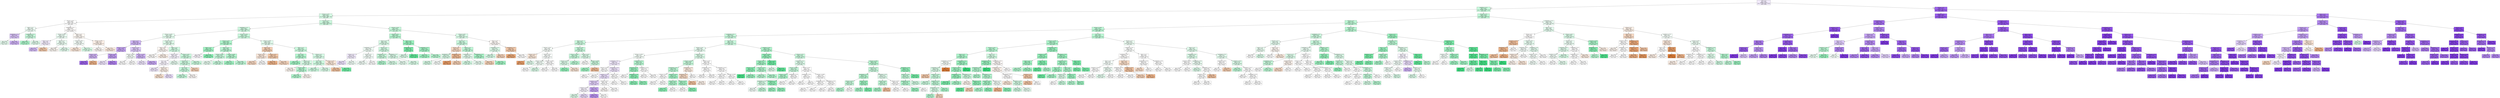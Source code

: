 digraph Tree {
node [shape=box, style="filled", color="black"] ;
0 [label="CCR <= 5.5\ngini = 0.643\nsamples = 82155\nvalue = [17499, 29623, 35033]\nclass = None", fillcolor="#f2ebfc"] ;
1 [label="graphSize <= 22.5\ngini = 0.632\nsamples = 55382\nvalue = [15389, 26795, 13198]\nclass = DCP", fillcolor="#c7f8db"] ;
0 -> 1 [labeldistance=2.5, labelangle=45, headlabel="True"] ;
2 [label="sdComm <= 0.02\ngini = 0.632\nsamples = 36302\nvalue = [11807, 16997, 7498]\nclass = DCP", fillcolor="#d5f9e4"] ;
1 -> 2 ;
3 [label="sdComp <= 0.02\ngini = 0.608\nsamples = 7933\nvalue = [3423, 3434, 1076]\nclass = DCP", fillcolor="#ffffff"] ;
2 -> 3 ;
4 [label="nbproc <= 4.5\ngini = 0.661\nsamples = 760\nvalue = [212, 294, 254]\nclass = DCP", fillcolor="#effdf5"] ;
3 -> 4 ;
5 [label="graphDepth <= 3.5\ngini = 0.624\nsamples = 276\nvalue = [76, 62, 138]\nclass = None", fillcolor="#d8c2f7"] ;
4 -> 5 ;
6 [label="gini = 0.561\nsamples = 28\nvalue = [12, 14, 2]\nclass = DCP", fillcolor="#e6fcef"] ;
5 -> 6 ;
7 [label="gini = 0.595\nsamples = 248\nvalue = [64, 48, 136]\nclass = None", fillcolor="#ceb2f5"] ;
5 -> 7 ;
8 [label="graphDepth <= 3.5\ngini = 0.634\nsamples = 484\nvalue = [136, 232, 116]\nclass = DCP", fillcolor="#c8f8dc"] ;
4 -> 8 ;
9 [label="gini = 0.565\nsamples = 192\nvalue = [52, 112, 28]\nclass = DCP", fillcolor="#aaf4c9"] ;
8 -> 9 ;
10 [label="gini = 0.658\nsamples = 292\nvalue = [84, 120, 88]\nclass = DCP", fillcolor="#e0fbeb"] ;
8 -> 10 ;
11 [label="graphDepth <= 3.5\ngini = 0.595\nsamples = 7173\nvalue = [3211, 3140, 822]\nclass = DLS/DC", fillcolor="#fffdfc"] ;
3 -> 11 ;
12 [label="sdComp <= 0.065\ngini = 0.571\nsamples = 2073\nvalue = [899, 1004, 170]\nclass = DCP", fillcolor="#edfdf4"] ;
11 -> 12 ;
13 [label="nbproc <= 4.5\ngini = 0.66\nsamples = 107\nvalue = [35, 30, 42]\nclass = None", fillcolor="#f3ecfc"] ;
12 -> 13 ;
14 [label="gini = 0.555\nsamples = 53\nvalue = [5, 18, 30]\nclass = None", fillcolor="#d4bbf6"] ;
13 -> 14 ;
15 [label="gini = 0.593\nsamples = 54\nvalue = [30, 12, 12]\nclass = DLS/DC", fillcolor="#f4c9aa"] ;
13 -> 15 ;
16 [label="nbproc <= 4.5\ngini = 0.557\nsamples = 1966\nvalue = [864, 974, 128]\nclass = DCP", fillcolor="#ebfcf2"] ;
12 -> 16 ;
17 [label="gini = 0.603\nsamples = 406\nvalue = [184, 170, 52]\nclass = DLS/DC", fillcolor="#fdf8f3"] ;
16 -> 17 ;
18 [label="gini = 0.542\nsamples = 1560\nvalue = [680, 804, 76]\nclass = DCP", fillcolor="#e3fbed"] ;
16 -> 18 ;
19 [label="nbproc <= 4.5\ngini = 0.603\nsamples = 5100\nvalue = [2312, 2136, 652]\nclass = DLS/DC", fillcolor="#fdf8f3"] ;
11 -> 19 ;
20 [label="sdComp <= 0.065\ngini = 0.604\nsamples = 1860\nvalue = [784, 836, 240]\nclass = DCP", fillcolor="#f5fef9"] ;
19 -> 20 ;
21 [label="gini = 0.625\nsamples = 726\nvalue = [342, 252, 132]\nclass = DLS/DC", fillcolor="#fae7d9"] ;
20 -> 21 ;
22 [label="gini = 0.574\nsamples = 1134\nvalue = [442, 584, 108]\nclass = DCP", fillcolor="#d6fae5"] ;
20 -> 22 ;
23 [label="sdComp <= 0.065\ngini = 0.6\nsamples = 3240\nvalue = [1528, 1300, 412]\nclass = DLS/DC", fillcolor="#fcf0e8"] ;
19 -> 23 ;
24 [label="gini = 0.57\nsamples = 1400\nvalue = [660, 628, 112]\nclass = DLS/DC", fillcolor="#fefaf7"] ;
23 -> 24 ;
25 [label="gini = 0.617\nsamples = 1840\nvalue = [868, 672, 300]\nclass = DLS/DC", fillcolor="#fbeade"] ;
23 -> 25 ;
26 [label="sdComm <= 0.2\ngini = 0.633\nsamples = 28369\nvalue = [8384, 13563, 6422]\nclass = DCP", fillcolor="#ccf8de"] ;
2 -> 26 ;
27 [label="graphDepth <= 3.5\ngini = 0.629\nsamples = 19639\nvalue = [6227, 9382, 4030]\nclass = DCP", fillcolor="#d0f9e1"] ;
26 -> 27 ;
28 [label="sdComp <= 0.065\ngini = 0.658\nsamples = 4589\nvalue = [1449, 1864, 1276]\nclass = DCP", fillcolor="#e5fcee"] ;
27 -> 28 ;
29 [label="nbproc <= 4.5\ngini = 0.613\nsamples = 686\nvalue = [162, 166, 358]\nclass = None", fillcolor="#d0b6f5"] ;
28 -> 29 ;
30 [label="sdComm <= 0.065\ngini = 0.549\nsamples = 220\nvalue = [60, 28, 132]\nclass = None", fillcolor="#c6a6f3"] ;
29 -> 30 ;
31 [label="sdComp <= 0.02\ngini = 0.506\nsamples = 106\nvalue = [38, 4, 64]\nclass = None", fillcolor="#cfb3f5"] ;
30 -> 31 ;
32 [label="gini = 0.291\nsamples = 68\nvalue = [12, 0, 56]\nclass = None", fillcolor="#9c63eb"] ;
31 -> 32 ;
33 [label="gini = 0.476\nsamples = 38\nvalue = [26, 4, 8]\nclass = DLS/DC", fillcolor="#efb388"] ;
31 -> 33 ;
34 [label="sdComp <= 0.02\ngini = 0.563\nsamples = 114\nvalue = [22, 24, 68]\nclass = None", fillcolor="#c19ef2"] ;
30 -> 34 ;
35 [label="gini = 0.66\nsamples = 40\nvalue = [12, 12, 16]\nclass = None", fillcolor="#ede3fb"] ;
34 -> 35 ;
36 [label="gini = 0.462\nsamples = 74\nvalue = [10, 12, 52]\nclass = None", fillcolor="#ae7fee"] ;
34 -> 36 ;
37 [label="sdComp <= 0.02\ngini = 0.629\nsamples = 466\nvalue = [102, 138, 226]\nclass = None", fillcolor="#ddcaf8"] ;
29 -> 37 ;
38 [label="sdComm <= 0.065\ngini = 0.663\nsamples = 134\nvalue = [38, 50, 46]\nclass = DCP", fillcolor="#f6fef9"] ;
37 -> 38 ;
39 [label="gini = 0.665\nsamples = 86\nvalue = [30, 30, 26]\nclass = DLS/DC", fillcolor="#ffffff"] ;
38 -> 39 ;
40 [label="gini = 0.625\nsamples = 48\nvalue = [8, 20, 20]\nclass = DCP", fillcolor="#ffffff"] ;
38 -> 40 ;
41 [label="sdComm <= 0.065\ngini = 0.599\nsamples = 332\nvalue = [64, 88, 180]\nclass = None", fillcolor="#cfb4f5"] ;
37 -> 41 ;
42 [label="gini = 0.622\nsamples = 96\nvalue = [16, 36, 44]\nclass = None", fillcolor="#eee5fc"] ;
41 -> 42 ;
43 [label="gini = 0.578\nsamples = 236\nvalue = [48, 52, 136]\nclass = None", fillcolor="#c5a5f3"] ;
41 -> 43 ;
44 [label="sdComm <= 0.065\ngini = 0.647\nsamples = 3903\nvalue = [1287, 1698, 918]\nclass = DCP", fillcolor="#e0fbeb"] ;
28 -> 44 ;
45 [label="nbproc <= 4.5\ngini = 0.62\nsamples = 1182\nvalue = [520, 476, 186]\nclass = DLS/DC", fillcolor="#fdf7f3"] ;
44 -> 45 ;
46 [label="gini = 0.636\nsamples = 726\nvalue = [300, 288, 138]\nclass = DLS/DC", fillcolor="#fefcfa"] ;
45 -> 46 ;
47 [label="gini = 0.586\nsamples = 456\nvalue = [220, 188, 48]\nclass = DLS/DC", fillcolor="#fcf0e7"] ;
45 -> 47 ;
48 [label="nbproc <= 4.5\ngini = 0.646\nsamples = 2721\nvalue = [767, 1222, 732]\nclass = DCP", fillcolor="#d1f9e2"] ;
44 -> 48 ;
49 [label="sdComp <= 0.65\ngini = 0.661\nsamples = 545\nvalue = [151, 186, 208]\nclass = None", fillcolor="#f7f3fd"] ;
48 -> 49 ;
50 [label="CCR <= 0.55\ngini = 0.66\nsamples = 329\nvalue = [115, 88, 126]\nclass = None", fillcolor="#f9f5fe"] ;
49 -> 50 ;
51 [label="gini = 0.662\nsamples = 221\nvalue = [67, 68, 86]\nclass = None", fillcolor="#f0e8fc"] ;
50 -> 51 ;
52 [label="sdComp <= 0.2\ngini = 0.631\nsamples = 108\nvalue = [48, 20, 40]\nclass = DLS/DC", fillcolor="#fcf0e8"] ;
50 -> 52 ;
53 [label="gini = 0.611\nsamples = 72\nvalue = [36, 12, 24]\nclass = DLS/DC", fillcolor="#f8e0ce"] ;
52 -> 53 ;
54 [label="gini = 0.642\nsamples = 36\nvalue = [12, 8, 16]\nclass = None", fillcolor="#eadefb"] ;
52 -> 54 ;
55 [label="gini = 0.622\nsamples = 216\nvalue = [36, 98, 82]\nclass = DCP", fillcolor="#e7fcf0"] ;
49 -> 55 ;
56 [label="sdComp <= 0.65\ngini = 0.635\nsamples = 2176\nvalue = [616, 1036, 524]\nclass = DCP", fillcolor="#caf8dd"] ;
48 -> 56 ;
57 [label="sdComp <= 0.2\ngini = 0.634\nsamples = 1640\nvalue = [480, 782, 378]\nclass = DCP", fillcolor="#cbf8de"] ;
56 -> 57 ;
58 [label="CCR <= 0.55\ngini = 0.633\nsamples = 1568\nvalue = [436, 754, 378]\nclass = DCP", fillcolor="#c7f8dc"] ;
57 -> 58 ;
59 [label="gini = 0.631\nsamples = 1480\nvalue = [400, 720, 360]\nclass = DCP", fillcolor="#c4f7da"] ;
58 -> 59 ;
60 [label="gini = 0.642\nsamples = 88\nvalue = [36, 34, 18]\nclass = DLS/DC", fillcolor="#fefaf8"] ;
58 -> 60 ;
61 [label="gini = 0.475\nsamples = 72\nvalue = [44, 28, 0]\nclass = DLS/DC", fillcolor="#f6d1b7"] ;
57 -> 61 ;
62 [label="gini = 0.637\nsamples = 536\nvalue = [136, 254, 146]\nclass = DCP", fillcolor="#c8f8dc"] ;
56 -> 62 ;
63 [label="sdComm <= 0.065\ngini = 0.616\nsamples = 15050\nvalue = [4778, 7518, 2754]\nclass = DCP", fillcolor="#caf8dd"] ;
27 -> 63 ;
64 [label="sdComp <= 0.02\ngini = 0.593\nsamples = 6594\nvalue = [1676, 3638, 1280]\nclass = DCP", fillcolor="#b0f5cd"] ;
63 -> 64 ;
65 [label="nbproc <= 4.5\ngini = 0.539\nsamples = 1544\nvalue = [180, 944, 420]\nclass = DCP", fillcolor="#a3f3c4"] ;
64 -> 65 ;
66 [label="gini = 0.655\nsamples = 360\nvalue = [88, 132, 140]\nclass = None", fillcolor="#fbf8fe"] ;
65 -> 66 ;
67 [label="gini = 0.468\nsamples = 1184\nvalue = [92, 812, 280]\nclass = DCP", fillcolor="#8af0b5"] ;
65 -> 67 ;
68 [label="nbproc <= 4.5\ngini = 0.599\nsamples = 5050\nvalue = [1496, 2694, 860]\nclass = DCP", fillcolor="#bcf6d5"] ;
64 -> 68 ;
69 [label="sdComp <= 0.065\ngini = 0.619\nsamples = 1762\nvalue = [530, 884, 348]\nclass = DCP", fillcolor="#c6f8db"] ;
68 -> 69 ;
70 [label="gini = 0.643\nsamples = 204\nvalue = [44, 88, 72]\nclass = DCP", fillcolor="#e7fcf0"] ;
69 -> 70 ;
71 [label="gini = 0.61\nsamples = 1558\nvalue = [486, 796, 276]\nclass = DCP", fillcolor="#c6f7db"] ;
69 -> 71 ;
72 [label="sdComp <= 0.065\ngini = 0.586\nsamples = 3288\nvalue = [966, 1810, 512]\nclass = DCP", fillcolor="#b7f6d1"] ;
68 -> 72 ;
73 [label="gini = 0.54\nsamples = 672\nvalue = [176, 412, 84]\nclass = DCP", fillcolor="#a1f3c3"] ;
72 -> 73 ;
74 [label="gini = 0.596\nsamples = 2616\nvalue = [790, 1398, 428]\nclass = DCP", fillcolor="#bdf6d5"] ;
72 -> 74 ;
75 [label="sdComp <= 0.065\ngini = 0.625\nsamples = 8456\nvalue = [3102, 3880, 1474]\nclass = DCP", fillcolor="#e2fbed"] ;
63 -> 75 ;
76 [label="nbproc <= 4.5\ngini = 0.584\nsamples = 1700\nvalue = [944, 488, 268]\nclass = DLS/DC", fillcolor="#f5d0b5"] ;
75 -> 76 ;
77 [label="sdComp <= 0.02\ngini = 0.651\nsamples = 396\nvalue = [172, 104, 120]\nclass = DLS/DC", fillcolor="#fae7da"] ;
76 -> 77 ;
78 [label="gini = 0.607\nsamples = 200\nvalue = [104, 36, 60]\nclass = DLS/DC", fillcolor="#f7d7c1"] ;
77 -> 78 ;
79 [label="gini = 0.666\nsamples = 196\nvalue = [68, 68, 60]\nclass = DLS/DC", fillcolor="#ffffff"] ;
77 -> 79 ;
80 [label="sdComp <= 0.02\ngini = 0.55\nsamples = 1304\nvalue = [772, 384, 148]\nclass = DLS/DC", fillcolor="#f4caab"] ;
76 -> 80 ;
81 [label="gini = 0.436\nsamples = 432\nvalue = [304, 112, 16]\nclass = DLS/DC", fillcolor="#efb388"] ;
80 -> 81 ;
82 [label="gini = 0.592\nsamples = 872\nvalue = [468, 272, 132]\nclass = DLS/DC", fillcolor="#f7d6be"] ;
80 -> 82 ;
83 [label="nbproc <= 4.5\ngini = 0.614\nsamples = 6756\nvalue = [2158, 3392, 1206]\nclass = DCP", fillcolor="#caf8dd"] ;
75 -> 83 ;
84 [label="CCR <= 0.55\ngini = 0.602\nsamples = 2328\nvalue = [594, 1254, 480]\nclass = DCP", fillcolor="#b4f5cf"] ;
83 -> 84 ;
85 [label="gini = 0.572\nsamples = 1366\nvalue = [280, 798, 288]\nclass = DCP", fillcolor="#a1f3c3"] ;
84 -> 85 ;
86 [label="sdComp <= 0.2\ngini = 0.629\nsamples = 962\nvalue = [314, 456, 192]\nclass = DCP", fillcolor="#d4f9e3"] ;
84 -> 86 ;
87 [label="gini = 0.609\nsamples = 460\nvalue = [208, 188, 64]\nclass = DLS/DC", fillcolor="#fdf6f0"] ;
86 -> 87 ;
88 [label="sdComp <= 0.65\ngini = 0.605\nsamples = 502\nvalue = [106, 268, 128]\nclass = DCP", fillcolor="#b5f5d0"] ;
86 -> 88 ;
89 [label="gini = 0.549\nsamples = 348\nvalue = [36, 204, 108]\nclass = DCP", fillcolor="#b0f5cd"] ;
88 -> 89 ;
90 [label="gini = 0.604\nsamples = 154\nvalue = [70, 64, 20]\nclass = DLS/DC", fillcolor="#fdf7f2"] ;
88 -> 90 ;
91 [label="sdComp <= 0.2\ngini = 0.615\nsamples = 4428\nvalue = [1564, 2138, 726]\nclass = DCP", fillcolor="#d7fae6"] ;
83 -> 91 ;
92 [label="CCR <= 0.55\ngini = 0.608\nsamples = 3902\nvalue = [1318, 1962, 622]\nclass = DCP", fillcolor="#cef9e0"] ;
91 -> 92 ;
93 [label="gini = 0.605\nsamples = 3510\nvalue = [1182, 1778, 550]\nclass = DCP", fillcolor="#ccf8df"] ;
92 -> 93 ;
94 [label="gini = 0.626\nsamples = 392\nvalue = [136, 184, 72]\nclass = DCP", fillcolor="#dafae7"] ;
92 -> 94 ;
95 [label="sdComp <= 0.65\ngini = 0.63\nsamples = 526\nvalue = [246, 176, 104]\nclass = DLS/DC", fillcolor="#fae6d7"] ;
91 -> 95 ;
96 [label="gini = 0.549\nsamples = 368\nvalue = [224, 56, 88]\nclass = DLS/DC", fillcolor="#f2c29f"] ;
95 -> 96 ;
97 [label="gini = 0.394\nsamples = 158\nvalue = [22, 120, 16]\nclass = DCP", fillcolor="#70eca4"] ;
95 -> 97 ;
98 [label="sdComm <= 0.65\ngini = 0.635\nsamples = 8730\nvalue = [2157, 4181, 2392]\nclass = DCP", fillcolor="#c7f8db"] ;
26 -> 98 ;
99 [label="sdComp <= 0.65\ngini = 0.601\nsamples = 3956\nvalue = [737, 2123, 1096]\nclass = DCP", fillcolor="#b8f6d2"] ;
98 -> 99 ;
100 [label="nbproc <= 4.5\ngini = 0.635\nsamples = 1954\nvalue = [403, 897, 654]\nclass = DCP", fillcolor="#dafae7"] ;
99 -> 100 ;
101 [label="graphDepth <= 3.5\ngini = 0.664\nsamples = 528\nvalue = [159, 197, 172]\nclass = DCP", fillcolor="#f1fdf6"] ;
100 -> 101 ;
102 [label="sdComp <= 0.2\ngini = 0.645\nsamples = 166\nvalue = [36, 60, 70]\nclass = None", fillcolor="#f3ecfd"] ;
101 -> 102 ;
103 [label="gini = 0.649\nsamples = 74\nvalue = [24, 18, 32]\nclass = None", fillcolor="#ebdffb"] ;
102 -> 103 ;
104 [label="gini = 0.604\nsamples = 92\nvalue = [12, 42, 38]\nclass = DCP", fillcolor="#f0fdf6"] ;
102 -> 104 ;
105 [label="sdComp <= 0.2\ngini = 0.662\nsamples = 362\nvalue = [123, 137, 102]\nclass = DCP", fillcolor="#f3fdf8"] ;
101 -> 105 ;
106 [label="gini = 0.664\nsamples = 316\nvalue = [104, 118, 94]\nclass = DCP", fillcolor="#f2fdf7"] ;
105 -> 106 ;
107 [label="gini = 0.629\nsamples = 46\nvalue = [19, 19, 8]\nclass = DLS/DC", fillcolor="#ffffff"] ;
105 -> 107 ;
108 [label="sdComp <= 0.2\ngini = 0.616\nsamples = 1426\nvalue = [244, 700, 482]\nclass = DCP", fillcolor="#d1f9e2"] ;
100 -> 108 ;
109 [label="graphDepth <= 3.5\ngini = 0.558\nsamples = 768\nvalue = [64, 418, 286]\nclass = DCP", fillcolor="#c9f8dc"] ;
108 -> 109 ;
110 [label="gini = 0.576\nsamples = 116\nvalue = [32, 66, 18]\nclass = DCP", fillcolor="#aff4cc"] ;
109 -> 110 ;
111 [label="gini = 0.537\nsamples = 652\nvalue = [32, 352, 268]\nclass = DCP", fillcolor="#d4f9e3"] ;
109 -> 111 ;
112 [label="graphDepth <= 3.5\ngini = 0.653\nsamples = 658\nvalue = [180, 282, 196]\nclass = DCP", fillcolor="#dafae8"] ;
108 -> 112 ;
113 [label="gini = 0.653\nsamples = 96\nvalue = [24, 40, 32]\nclass = DCP", fillcolor="#e6fcef"] ;
112 -> 113 ;
114 [label="gini = 0.652\nsamples = 562\nvalue = [156, 242, 164]\nclass = DCP", fillcolor="#d8fae6"] ;
112 -> 114 ;
115 [label="nbproc <= 4.5\ngini = 0.548\nsamples = 2002\nvalue = [334, 1226, 442]\nclass = DCP", fillcolor="#9bf2c0"] ;
99 -> 115 ;
116 [label="graphDepth <= 3.5\ngini = 0.426\nsamples = 454\nvalue = [32, 330, 92]\nclass = DCP", fillcolor="#7deeac"] ;
115 -> 116 ;
117 [label="gini = 0.651\nsamples = 120\nvalue = [32, 52, 36]\nclass = DCP", fillcolor="#d9fae7"] ;
116 -> 117 ;
118 [label="gini = 0.279\nsamples = 334\nvalue = [0, 278, 56]\nclass = DCP", fillcolor="#61ea9a"] ;
116 -> 118 ;
119 [label="graphDepth <= 3.5\ngini = 0.576\nsamples = 1548\nvalue = [302, 896, 350]\nclass = DCP", fillcolor="#a5f3c6"] ;
115 -> 119 ;
120 [label="gini = 0.56\nsamples = 910\nvalue = [206, 544, 160]\nclass = DCP", fillcolor="#a0f3c3"] ;
119 -> 120 ;
121 [label="gini = 0.584\nsamples = 638\nvalue = [96, 352, 190]\nclass = DCP", fillcolor="#b7f6d1"] ;
119 -> 121 ;
122 [label="sdComp <= 0.65\ngini = 0.652\nsamples = 4774\nvalue = [1420, 2058, 1296]\nclass = DCP", fillcolor="#d9fae7"] ;
98 -> 122 ;
123 [label="nbproc <= 4.5\ngini = 0.64\nsamples = 3346\nvalue = [876, 1558, 912]\nclass = DCP", fillcolor="#caf8de"] ;
122 -> 123 ;
124 [label="sdComp <= 0.2\ngini = 0.627\nsamples = 432\nvalue = [212, 96, 124]\nclass = DLS/DC", fillcolor="#f8dbc6"] ;
123 -> 124 ;
125 [label="graphDepth <= 3.5\ngini = 0.653\nsamples = 192\nvalue = [54, 82, 56]\nclass = DCP", fillcolor="#d9fae7"] ;
124 -> 125 ;
126 [label="gini = 0.626\nsamples = 84\nvalue = [28, 40, 16]\nclass = DCP", fillcolor="#d5f9e4"] ;
125 -> 126 ;
127 [label="gini = 0.654\nsamples = 108\nvalue = [26, 42, 40]\nclass = DCP", fillcolor="#f9fefb"] ;
125 -> 127 ;
128 [label="graphDepth <= 3.5\ngini = 0.483\nsamples = 240\nvalue = [158, 14, 68]\nclass = DLS/DC", fillcolor="#f1bd97"] ;
124 -> 128 ;
129 [label="gini = 0.316\nsamples = 74\nvalue = [60, 2, 12]\nclass = DLS/DC", fillcolor="#eb9d66"] ;
128 -> 129 ;
130 [label="gini = 0.532\nsamples = 166\nvalue = [98, 12, 56]\nclass = DLS/DC", fillcolor="#f5cfb3"] ;
128 -> 130 ;
131 [label="sdComp <= 0.2\ngini = 0.623\nsamples = 2914\nvalue = [664, 1462, 788]\nclass = DCP", fillcolor="#c0f7d7"] ;
123 -> 131 ;
132 [label="graphDepth <= 3.5\ngini = 0.65\nsamples = 1224\nvalue = [298, 522, 404]\nclass = DCP", fillcolor="#e3fbed"] ;
131 -> 132 ;
133 [label="gini = 0.595\nsamples = 384\nvalue = [50, 194, 140]\nclass = DCP", fillcolor="#d3f9e3"] ;
132 -> 133 ;
134 [label="gini = 0.662\nsamples = 840\nvalue = [248, 328, 264]\nclass = DCP", fillcolor="#e9fcf1"] ;
132 -> 134 ;
135 [label="graphDepth <= 3.5\ngini = 0.592\nsamples = 1690\nvalue = [366, 940, 384]\nclass = DCP", fillcolor="#abf4c9"] ;
131 -> 135 ;
136 [label="gini = 0.614\nsamples = 200\nvalue = [104, 48, 48]\nclass = DLS/DC", fillcolor="#f5d1b6"] ;
135 -> 136 ;
137 [label="gini = 0.56\nsamples = 1490\nvalue = [262, 892, 336]\nclass = DCP", fillcolor="#a0f2c2"] ;
135 -> 137 ;
138 [label="nbproc <= 4.5\ngini = 0.66\nsamples = 1428\nvalue = [544, 500, 384]\nclass = DLS/DC", fillcolor="#fef9f6"] ;
122 -> 138 ;
139 [label="graphDepth <= 3.5\ngini = 0.641\nsamples = 746\nvalue = [164, 332, 250]\nclass = DCP", fillcolor="#defbea"] ;
138 -> 139 ;
140 [label="gini = 0.595\nsamples = 572\nvalue = [74, 288, 210]\nclass = DCP", fillcolor="#d4f9e4"] ;
139 -> 140 ;
141 [label="gini = 0.616\nsamples = 174\nvalue = [90, 44, 40]\nclass = DLS/DC", fillcolor="#f6d2b9"] ;
139 -> 141 ;
142 [label="graphDepth <= 3.5\ngini = 0.59\nsamples = 682\nvalue = [380, 168, 134]\nclass = DLS/DC", fillcolor="#f4cbad"] ;
138 -> 142 ;
143 [label="gini = 0.422\nsamples = 364\nvalue = [268, 58, 38]\nclass = DLS/DC", fillcolor="#eda977"] ;
142 -> 143 ;
144 [label="gini = 0.665\nsamples = 318\nvalue = [112, 110, 96]\nclass = DLS/DC", fillcolor="#fffefd"] ;
142 -> 144 ;
145 [label="sdComm <= 0.65\ngini = 0.612\nsamples = 19080\nvalue = [3582, 9798, 5700]\nclass = DCP", fillcolor="#c2f7d8"] ;
1 -> 145 ;
146 [label="sdComp <= 0.2\ngini = 0.597\nsamples = 16316\nvalue = [2734, 8748, 4834]\nclass = DCP", fillcolor="#bcf6d4"] ;
145 -> 146 ;
147 [label="sdComp <= 0.065\ngini = 0.611\nsamples = 12400\nvalue = [2488, 6466, 3446]\nclass = DCP", fillcolor="#bcf6d5"] ;
146 -> 147 ;
148 [label="graphDepth <= 6.5\ngini = 0.587\nsamples = 5924\nvalue = [754, 3108, 2062]\nclass = DCP", fillcolor="#c9f8dd"] ;
147 -> 148 ;
149 [label="nbproc <= 4.5\ngini = 0.641\nsamples = 1192\nvalue = [316, 554, 322]\nclass = DCP", fillcolor="#caf8dd"] ;
148 -> 149 ;
150 [label="sdComm <= 0.02\ngini = 0.646\nsamples = 362\nvalue = [78, 146, 138]\nclass = DCP", fillcolor="#f8fefa"] ;
149 -> 150 ;
151 [label="sdComp <= 0.02\ngini = 0.65\nsamples = 78\nvalue = [34, 24, 20]\nclass = DLS/DC", fillcolor="#fae8da"] ;
150 -> 151 ;
152 [label="gini = 0.37\nsamples = 36\nvalue = [28, 4, 4]\nclass = DLS/DC", fillcolor="#eca06a"] ;
151 -> 152 ;
153 [label="gini = 0.608\nsamples = 42\nvalue = [6, 20, 16]\nclass = DCP", fillcolor="#e1fbec"] ;
151 -> 153 ;
154 [label="sdComp <= 0.02\ngini = 0.619\nsamples = 284\nvalue = [44, 122, 118]\nclass = DCP", fillcolor="#fafefc"] ;
150 -> 154 ;
155 [label="sdComm <= 0.065\ngini = 0.587\nsamples = 116\nvalue = [12, 54, 50]\nclass = DCP", fillcolor="#f3fdf7"] ;
154 -> 155 ;
156 [label="gini = 0.585\nsamples = 80\nvalue = [8, 36, 36]\nclass = DCP", fillcolor="#ffffff"] ;
155 -> 156 ;
157 [label="gini = 0.586\nsamples = 36\nvalue = [4, 18, 14]\nclass = DCP", fillcolor="#dbfae8"] ;
155 -> 157 ;
158 [label="sdComm <= 0.065\ngini = 0.636\nsamples = 168\nvalue = [32, 68, 68]\nclass = DCP", fillcolor="#ffffff"] ;
154 -> 158 ;
159 [label="gini = 0.618\nsamples = 104\nvalue = [16, 44, 44]\nclass = DCP", fillcolor="#ffffff"] ;
158 -> 159 ;
160 [label="gini = 0.656\nsamples = 64\nvalue = [16, 24, 24]\nclass = DCP", fillcolor="#ffffff"] ;
158 -> 160 ;
161 [label="sdComp <= 0.02\ngini = 0.627\nsamples = 830\nvalue = [238, 408, 184]\nclass = DCP", fillcolor="#c6f8db"] ;
149 -> 161 ;
162 [label="sdComm <= 0.065\ngini = 0.628\nsamples = 506\nvalue = [114, 248, 144]\nclass = DCP", fillcolor="#c6f8db"] ;
161 -> 162 ;
163 [label="sdComm <= 0.02\ngini = 0.651\nsamples = 278\nvalue = [86, 120, 72]\nclass = DCP", fillcolor="#dcfae9"] ;
162 -> 163 ;
164 [label="gini = 0.527\nsamples = 132\nvalue = [20, 84, 28]\nclass = DCP", fillcolor="#94f1bb"] ;
163 -> 164 ;
165 [label="gini = 0.644\nsamples = 146\nvalue = [66, 36, 44]\nclass = DLS/DC", fillcolor="#f9e4d4"] ;
163 -> 165 ;
166 [label="gini = 0.57\nsamples = 228\nvalue = [28, 128, 72]\nclass = DCP", fillcolor="#b8f6d2"] ;
162 -> 166 ;
167 [label="sdComm <= 0.02\ngini = 0.594\nsamples = 324\nvalue = [124, 160, 40]\nclass = DCP", fillcolor="#dbfae8"] ;
161 -> 167 ;
168 [label="gini = 0.666\nsamples = 116\nvalue = [36, 40, 40]\nclass = DCP", fillcolor="#ffffff"] ;
167 -> 168 ;
169 [label="sdComm <= 0.065\ngini = 0.488\nsamples = 208\nvalue = [88, 120, 0]\nclass = DCP", fillcolor="#caf8dd"] ;
167 -> 169 ;
170 [label="gini = 0.45\nsamples = 158\nvalue = [54, 104, 0]\nclass = DCP", fillcolor="#a0f2c2"] ;
169 -> 170 ;
171 [label="gini = 0.435\nsamples = 50\nvalue = [34, 16, 0]\nclass = DLS/DC", fillcolor="#f1bc96"] ;
169 -> 171 ;
172 [label="nbproc <= 4.5\ngini = 0.565\nsamples = 4732\nvalue = [438, 2554, 1740]\nclass = DCP", fillcolor="#c9f8dd"] ;
148 -> 172 ;
173 [label="sdComp <= 0.02\ngini = 0.606\nsamples = 2142\nvalue = [290, 1000, 852]\nclass = DCP", fillcolor="#e8fcf1"] ;
172 -> 173 ;
174 [label="sdComm <= 0.065\ngini = 0.58\nsamples = 1210\nvalue = [114, 566, 530]\nclass = DCP", fillcolor="#f5fef8"] ;
173 -> 174 ;
175 [label="graphDepth <= 9.0\ngini = 0.6\nsamples = 802\nvalue = [102, 322, 378]\nclass = None", fillcolor="#f0e8fc"] ;
174 -> 175 ;
176 [label="sdComm <= 0.02\ngini = 0.529\nsamples = 132\nvalue = [4, 64, 64]\nclass = DCP", fillcolor="#ffffff"] ;
175 -> 176 ;
177 [label="gini = 0.5\nsamples = 72\nvalue = [0, 36, 36]\nclass = DCP", fillcolor="#ffffff"] ;
176 -> 177 ;
178 [label="gini = 0.56\nsamples = 60\nvalue = [4, 28, 28]\nclass = DCP", fillcolor="#ffffff"] ;
176 -> 178 ;
179 [label="graphDepth <= 25.5\ngini = 0.611\nsamples = 670\nvalue = [98, 258, 314]\nclass = None", fillcolor="#eee4fb"] ;
175 -> 179 ;
180 [label="graphSize <= 75.0\ngini = 0.622\nsamples = 536\nvalue = [92, 194, 250]\nclass = None", fillcolor="#eadffb"] ;
179 -> 180 ;
181 [label="graphSize <= 40.0\ngini = 0.602\nsamples = 356\nvalue = [52, 124, 180]\nclass = None", fillcolor="#e1cff9"] ;
180 -> 181 ;
182 [label="sdComm <= 0.02\ngini = 0.602\nsamples = 220\nvalue = [28, 92, 100]\nclass = None", fillcolor="#f7f3fd"] ;
181 -> 182 ;
183 [label="gini = 0.496\nsamples = 88\nvalue = [0, 48, 40]\nclass = DCP", fillcolor="#defbea"] ;
182 -> 183 ;
184 [label="gini = 0.637\nsamples = 132\nvalue = [28, 44, 60]\nclass = None", fillcolor="#e8dbfa"] ;
182 -> 184 ;
185 [label="sdComm <= 0.02\ngini = 0.567\nsamples = 136\nvalue = [24, 32, 80]\nclass = None", fillcolor="#c5a4f3"] ;
181 -> 185 ;
186 [label="gini = 0.525\nsamples = 100\nvalue = [20, 16, 64]\nclass = None", fillcolor="#ba92f1"] ;
185 -> 186 ;
187 [label="gini = 0.593\nsamples = 36\nvalue = [4, 16, 16]\nclass = DCP", fillcolor="#ffffff"] ;
185 -> 187 ;
188 [label="sdComm <= 0.02\ngini = 0.648\nsamples = 180\nvalue = [40, 70, 70]\nclass = DCP", fillcolor="#ffffff"] ;
180 -> 188 ;
189 [label="gini = 0.666\nsamples = 80\nvalue = [28, 26, 26]\nclass = DLS/DC", fillcolor="#fefaf8"] ;
188 -> 189 ;
190 [label="gini = 0.598\nsamples = 100\nvalue = [12, 44, 44]\nclass = DCP", fillcolor="#ffffff"] ;
188 -> 190 ;
191 [label="sdComm <= 0.02\ngini = 0.542\nsamples = 134\nvalue = [6, 64, 64]\nclass = DCP", fillcolor="#ffffff"] ;
179 -> 191 ;
192 [label="gini = 0.5\nsamples = 64\nvalue = [0, 32, 32]\nclass = DCP", fillcolor="#ffffff"] ;
191 -> 192 ;
193 [label="gini = 0.575\nsamples = 70\nvalue = [6, 32, 32]\nclass = DCP", fillcolor="#ffffff"] ;
191 -> 193 ;
194 [label="graphSize <= 75.0\ngini = 0.503\nsamples = 408\nvalue = [12, 244, 152]\nclass = DCP", fillcolor="#b8f6d2"] ;
174 -> 194 ;
195 [label="graphDepth <= 9.0\ngini = 0.444\nsamples = 276\nvalue = [0, 184, 92]\nclass = DCP", fillcolor="#9cf2c0"] ;
194 -> 195 ;
196 [label="gini = 0.5\nsamples = 48\nvalue = [0, 24, 24]\nclass = DCP", fillcolor="#ffffff"] ;
195 -> 196 ;
197 [label="graphDepth <= 13.5\ngini = 0.419\nsamples = 228\nvalue = [0, 160, 68]\nclass = DCP", fillcolor="#8df0b7"] ;
195 -> 197 ;
198 [label="gini = 0.412\nsamples = 124\nvalue = [0, 88, 36]\nclass = DCP", fillcolor="#8af0b5"] ;
197 -> 198 ;
199 [label="gini = 0.426\nsamples = 104\nvalue = [0, 72, 32]\nclass = DCP", fillcolor="#91f1b9"] ;
197 -> 199 ;
200 [label="graphDepth <= 25.5\ngini = 0.579\nsamples = 132\nvalue = [12, 60, 60]\nclass = DCP", fillcolor="#ffffff"] ;
194 -> 200 ;
201 [label="gini = 0.536\nsamples = 104\nvalue = [4, 50, 50]\nclass = DCP", fillcolor="#ffffff"] ;
200 -> 201 ;
202 [label="gini = 0.663\nsamples = 28\nvalue = [8, 10, 10]\nclass = DCP", fillcolor="#ffffff"] ;
200 -> 202 ;
203 [label="graphSize <= 75.0\ngini = 0.628\nsamples = 932\nvalue = [176, 434, 322]\nclass = DCP", fillcolor="#dbfae8"] ;
173 -> 203 ;
204 [label="sdComm <= 0.065\ngini = 0.628\nsamples = 538\nvalue = [122, 264, 152]\nclass = DCP", fillcolor="#c6f7da"] ;
203 -> 204 ;
205 [label="graphDepth <= 9.0\ngini = 0.599\nsamples = 422\nvalue = [70, 224, 128]\nclass = DCP", fillcolor="#bef7d6"] ;
204 -> 205 ;
206 [label="sdComm <= 0.02\ngini = 0.61\nsamples = 144\nvalue = [20, 62, 62]\nclass = DCP", fillcolor="#ffffff"] ;
205 -> 206 ;
207 [label="gini = 0.554\nsamples = 68\nvalue = [4, 32, 32]\nclass = DCP", fillcolor="#ffffff"] ;
206 -> 207 ;
208 [label="gini = 0.644\nsamples = 76\nvalue = [16, 30, 30]\nclass = DCP", fillcolor="#ffffff"] ;
206 -> 208 ;
209 [label="graphSize <= 40.0\ngini = 0.572\nsamples = 278\nvalue = [50, 162, 66]\nclass = DCP", fillcolor="#a5f3c6"] ;
205 -> 209 ;
210 [label="sdComm <= 0.02\ngini = 0.564\nsamples = 158\nvalue = [22, 92, 44]\nclass = DCP", fillcolor="#acf4ca"] ;
209 -> 210 ;
211 [label="gini = 0.478\nsamples = 106\nvalue = [10, 72, 24]\nclass = DCP", fillcolor="#8bf0b5"] ;
210 -> 211 ;
212 [label="gini = 0.651\nsamples = 52\nvalue = [12, 20, 20]\nclass = DCP", fillcolor="#ffffff"] ;
210 -> 212 ;
213 [label="sdComm <= 0.02\ngini = 0.572\nsamples = 120\nvalue = [28, 70, 22]\nclass = DCP", fillcolor="#a5f3c5"] ;
209 -> 213 ;
214 [label="gini = 0.653\nsamples = 42\nvalue = [10, 16, 16]\nclass = DCP", fillcolor="#ffffff"] ;
213 -> 214 ;
215 [label="gini = 0.462\nsamples = 78\nvalue = [18, 54, 6]\nclass = DCP", fillcolor="#88efb3"] ;
213 -> 215 ;
216 [label="graphDepth <= 13.5\ngini = 0.637\nsamples = 116\nvalue = [52, 40, 24]\nclass = DLS/DC", fillcolor="#fbebe0"] ;
204 -> 216 ;
217 [label="graphDepth <= 9.0\ngini = 0.602\nsamples = 100\nvalue = [52, 32, 16]\nclass = DLS/DC", fillcolor="#f7dac5"] ;
216 -> 217 ;
218 [label="gini = 0.56\nsamples = 40\nvalue = [24, 8, 8]\nclass = DLS/DC", fillcolor="#f2c09c"] ;
217 -> 218 ;
219 [label="gini = 0.604\nsamples = 60\nvalue = [28, 24, 8]\nclass = DLS/DC", fillcolor="#fcf1e9"] ;
217 -> 219 ;
220 [label="gini = 0.5\nsamples = 16\nvalue = [0, 8, 8]\nclass = DCP", fillcolor="#ffffff"] ;
216 -> 220 ;
221 [label="sdComm <= 0.02\ngini = 0.609\nsamples = 394\nvalue = [54, 170, 170]\nclass = DCP", fillcolor="#ffffff"] ;
203 -> 221 ;
222 [label="graphDepth <= 25.5\ngini = 0.661\nsamples = 132\nvalue = [36, 48, 48]\nclass = DCP", fillcolor="#ffffff"] ;
221 -> 222 ;
223 [label="gini = 0.656\nsamples = 80\nvalue = [20, 30, 30]\nclass = DCP", fillcolor="#ffffff"] ;
222 -> 223 ;
224 [label="gini = 0.666\nsamples = 52\nvalue = [16, 18, 18]\nclass = DCP", fillcolor="#ffffff"] ;
222 -> 224 ;
225 [label="graphDepth <= 25.5\ngini = 0.562\nsamples = 262\nvalue = [18, 122, 122]\nclass = DCP", fillcolor="#ffffff"] ;
221 -> 225 ;
226 [label="sdComm <= 0.065\ngini = 0.593\nsamples = 162\nvalue = [18, 72, 72]\nclass = DCP", fillcolor="#ffffff"] ;
225 -> 226 ;
227 [label="gini = 0.579\nsamples = 88\nvalue = [8, 40, 40]\nclass = DCP", fillcolor="#ffffff"] ;
226 -> 227 ;
228 [label="gini = 0.608\nsamples = 74\nvalue = [10, 32, 32]\nclass = DCP", fillcolor="#ffffff"] ;
226 -> 228 ;
229 [label="sdComm <= 0.065\ngini = 0.5\nsamples = 100\nvalue = [0, 50, 50]\nclass = DCP", fillcolor="#ffffff"] ;
225 -> 229 ;
230 [label="gini = 0.5\nsamples = 48\nvalue = [0, 24, 24]\nclass = DCP", fillcolor="#ffffff"] ;
229 -> 230 ;
231 [label="gini = 0.5\nsamples = 52\nvalue = [0, 26, 26]\nclass = DCP", fillcolor="#ffffff"] ;
229 -> 231 ;
232 [label="graphSize <= 40.0\ngini = 0.519\nsamples = 2590\nvalue = [148, 1554, 888]\nclass = DCP", fillcolor="#b2f5ce"] ;
172 -> 232 ;
233 [label="sdComm <= 0.065\ngini = 0.484\nsamples = 1240\nvalue = [68, 812, 360]\nclass = DCP", fillcolor="#99f2be"] ;
232 -> 233 ;
234 [label="sdComp <= 0.02\ngini = 0.51\nsamples = 1008\nvalue = [68, 630, 310]\nclass = DCP", fillcolor="#a4f3c5"] ;
233 -> 234 ;
235 [label="sdComm <= 0.02\ngini = 0.414\nsamples = 356\nvalue = [0, 252, 104]\nclass = DCP", fillcolor="#8bf0b5"] ;
234 -> 235 ;
236 [label="gini = 0.133\nsamples = 56\nvalue = [0, 52, 4]\nclass = DCP", fillcolor="#48e78b"] ;
235 -> 236 ;
237 [label="gini = 0.444\nsamples = 300\nvalue = [0, 200, 100]\nclass = DCP", fillcolor="#9cf2c0"] ;
235 -> 237 ;
238 [label="sdComm <= 0.02\ngini = 0.553\nsamples = 652\nvalue = [68, 378, 206]\nclass = DCP", fillcolor="#b3f5ce"] ;
234 -> 238 ;
239 [label="gini = 0.575\nsamples = 268\nvalue = [36, 150, 82]\nclass = DCP", fillcolor="#b7f5d1"] ;
238 -> 239 ;
240 [label="gini = 0.536\nsamples = 384\nvalue = [32, 228, 124]\nclass = DCP", fillcolor="#b0f5cd"] ;
238 -> 240 ;
241 [label="sdComp <= 0.02\ngini = 0.338\nsamples = 232\nvalue = [0, 182, 50]\nclass = DCP", fillcolor="#6feca4"] ;
233 -> 241 ;
242 [label="gini = 0.495\nsamples = 40\nvalue = [0, 22, 18]\nclass = DCP", fillcolor="#dbfae8"] ;
241 -> 242 ;
243 [label="gini = 0.278\nsamples = 192\nvalue = [0, 160, 32]\nclass = DCP", fillcolor="#61ea9a"] ;
241 -> 243 ;
244 [label="sdComp <= 0.02\ngini = 0.541\nsamples = 1350\nvalue = [80, 742, 528]\nclass = DCP", fillcolor="#cbf8de"] ;
232 -> 244 ;
245 [label="graphSize <= 75.0\ngini = 0.536\nsamples = 764\nvalue = [34, 404, 326]\nclass = DCP", fillcolor="#dcfae9"] ;
244 -> 245 ;
246 [label="sdComm <= 0.065\ngini = 0.522\nsamples = 468\nvalue = [18, 264, 186]\nclass = DCP", fillcolor="#c8f8dc"] ;
245 -> 246 ;
247 [label="sdComm <= 0.02\ngini = 0.498\nsamples = 300\nvalue = [10, 184, 106]\nclass = DCP", fillcolor="#aff5cc"] ;
246 -> 247 ;
248 [label="graphDepth <= 12.5\ngini = 0.518\nsamples = 150\nvalue = [4, 82, 64]\nclass = DCP", fillcolor="#d6fae5"] ;
247 -> 248 ;
249 [label="gini = 0.558\nsamples = 62\nvalue = [4, 30, 28]\nclass = DCP", fillcolor="#f3fdf8"] ;
248 -> 249 ;
250 [label="gini = 0.483\nsamples = 88\nvalue = [0, 52, 36]\nclass = DCP", fillcolor="#c2f7d8"] ;
248 -> 250 ;
251 [label="graphDepth <= 12.5\ngini = 0.458\nsamples = 150\nvalue = [6, 102, 42]\nclass = DCP", fillcolor="#91f1b9"] ;
247 -> 251 ;
252 [label="gini = 0.444\nsamples = 18\nvalue = [6, 12, 0]\nclass = DCP", fillcolor="#9cf2c0"] ;
251 -> 252 ;
253 [label="gini = 0.434\nsamples = 132\nvalue = [0, 90, 42]\nclass = DCP", fillcolor="#95f1bc"] ;
251 -> 253 ;
254 [label="graphDepth <= 12.5\ngini = 0.544\nsamples = 168\nvalue = [8, 80, 80]\nclass = DCP", fillcolor="#ffffff"] ;
246 -> 254 ;
255 [label="gini = 0.625\nsamples = 48\nvalue = [8, 20, 20]\nclass = DCP", fillcolor="#ffffff"] ;
254 -> 255 ;
256 [label="gini = 0.5\nsamples = 120\nvalue = [0, 60, 60]\nclass = DCP", fillcolor="#ffffff"] ;
254 -> 256 ;
257 [label="sdComm <= 0.02\ngini = 0.55\nsamples = 296\nvalue = [16, 140, 140]\nclass = DCP", fillcolor="#ffffff"] ;
245 -> 257 ;
258 [label="graphDepth <= 25.5\ngini = 0.5\nsamples = 120\nvalue = [0, 60, 60]\nclass = DCP", fillcolor="#ffffff"] ;
257 -> 258 ;
259 [label="gini = 0.5\nsamples = 52\nvalue = [0, 26, 26]\nclass = DCP", fillcolor="#ffffff"] ;
258 -> 259 ;
260 [label="gini = 0.5\nsamples = 68\nvalue = [0, 34, 34]\nclass = DCP", fillcolor="#ffffff"] ;
258 -> 260 ;
261 [label="sdComm <= 0.065\ngini = 0.579\nsamples = 176\nvalue = [16, 80, 80]\nclass = DCP", fillcolor="#ffffff"] ;
257 -> 261 ;
262 [label="graphDepth <= 25.5\ngini = 0.564\nsamples = 112\nvalue = [8, 52, 52]\nclass = DCP", fillcolor="#ffffff"] ;
261 -> 262 ;
263 [label="gini = 0.64\nsamples = 40\nvalue = [8, 16, 16]\nclass = DCP", fillcolor="#ffffff"] ;
262 -> 263 ;
264 [label="gini = 0.5\nsamples = 72\nvalue = [0, 36, 36]\nclass = DCP", fillcolor="#ffffff"] ;
262 -> 264 ;
265 [label="graphDepth <= 25.5\ngini = 0.602\nsamples = 64\nvalue = [8, 28, 28]\nclass = DCP", fillcolor="#ffffff"] ;
261 -> 265 ;
266 [label="gini = 0.5\nsamples = 40\nvalue = [0, 20, 20]\nclass = DCP", fillcolor="#ffffff"] ;
265 -> 266 ;
267 [label="gini = 0.667\nsamples = 24\nvalue = [8, 8, 8]\nclass = DLS/DC", fillcolor="#ffffff"] ;
265 -> 267 ;
268 [label="sdComm <= 0.065\ngini = 0.542\nsamples = 586\nvalue = [46, 338, 202]\nclass = DCP", fillcolor="#b9f6d2"] ;
244 -> 268 ;
269 [label="graphSize <= 75.0\ngini = 0.564\nsamples = 418\nvalue = [38, 226, 154]\nclass = DCP", fillcolor="#c9f8dd"] ;
268 -> 269 ;
270 [label="graphDepth <= 12.5\ngini = 0.519\nsamples = 248\nvalue = [12, 146, 90]\nclass = DCP", fillcolor="#b9f6d2"] ;
269 -> 270 ;
271 [label="sdComm <= 0.02\ngini = 0.506\nsamples = 184\nvalue = [4, 106, 74]\nclass = DCP", fillcolor="#c5f7da"] ;
270 -> 271 ;
272 [label="gini = 0.471\nsamples = 132\nvalue = [0, 82, 50]\nclass = DCP", fillcolor="#b2f5ce"] ;
271 -> 272 ;
273 [label="gini = 0.568\nsamples = 52\nvalue = [4, 24, 24]\nclass = DCP", fillcolor="#ffffff"] ;
271 -> 273 ;
274 [label="sdComm <= 0.02\ngini = 0.531\nsamples = 64\nvalue = [8, 40, 16]\nclass = DCP", fillcolor="#9cf2c0"] ;
270 -> 274 ;
275 [label="gini = 0.569\nsamples = 48\nvalue = [8, 28, 12]\nclass = DCP", fillcolor="#a7f3c7"] ;
274 -> 275 ;
276 [label="gini = 0.375\nsamples = 16\nvalue = [0, 12, 4]\nclass = DCP", fillcolor="#7beeab"] ;
274 -> 276 ;
277 [label="graphDepth <= 25.5\ngini = 0.613\nsamples = 170\nvalue = [26, 80, 64]\nclass = DCP", fillcolor="#e1fbec"] ;
269 -> 277 ;
278 [label="sdComm <= 0.02\ngini = 0.598\nsamples = 76\nvalue = [12, 40, 24]\nclass = DCP", fillcolor="#c2f7d8"] ;
277 -> 278 ;
279 [label="gini = 0.459\nsamples = 56\nvalue = [0, 36, 20]\nclass = DCP", fillcolor="#a7f3c7"] ;
278 -> 279 ;
280 [label="gini = 0.56\nsamples = 20\nvalue = [12, 4, 4]\nclass = DLS/DC", fillcolor="#f2c09c"] ;
278 -> 280 ;
281 [label="sdComm <= 0.02\ngini = 0.616\nsamples = 94\nvalue = [14, 40, 40]\nclass = DCP", fillcolor="#ffffff"] ;
277 -> 281 ;
282 [label="gini = 0.658\nsamples = 54\nvalue = [14, 20, 20]\nclass = DCP", fillcolor="#ffffff"] ;
281 -> 282 ;
283 [label="gini = 0.5\nsamples = 40\nvalue = [0, 20, 20]\nclass = DCP", fillcolor="#ffffff"] ;
281 -> 283 ;
284 [label="graphDepth <= 25.5\ngini = 0.472\nsamples = 168\nvalue = [8, 112, 48]\nclass = DCP", fillcolor="#95f1bc"] ;
268 -> 284 ;
285 [label="graphSize <= 75.0\ngini = 0.565\nsamples = 80\nvalue = [8, 44, 28]\nclass = DCP", fillcolor="#c2f7d8"] ;
284 -> 285 ;
286 [label="graphDepth <= 12.5\ngini = 0.469\nsamples = 32\nvalue = [0, 20, 12]\nclass = DCP", fillcolor="#b0f5cd"] ;
285 -> 286 ;
287 [label="gini = 0.444\nsamples = 24\nvalue = [0, 16, 8]\nclass = DCP", fillcolor="#9cf2c0"] ;
286 -> 287 ;
288 [label="gini = 0.5\nsamples = 8\nvalue = [0, 4, 4]\nclass = DCP", fillcolor="#ffffff"] ;
286 -> 288 ;
289 [label="gini = 0.611\nsamples = 48\nvalue = [8, 24, 16]\nclass = DCP", fillcolor="#cef8e0"] ;
285 -> 289 ;
290 [label="gini = 0.351\nsamples = 88\nvalue = [0, 68, 20]\nclass = DCP", fillcolor="#73eda6"] ;
284 -> 290 ;
291 [label="CCR <= 0.55\ngini = 0.614\nsamples = 6476\nvalue = [1734, 3358, 1384]\nclass = DCP", fillcolor="#bbf6d4"] ;
147 -> 291 ;
292 [label="sdComm <= 0.065\ngini = 0.567\nsamples = 4200\nvalue = [1178, 2430, 592]\nclass = DCP", fillcolor="#adf4cb"] ;
291 -> 292 ;
293 [label="sdComm <= 0.02\ngini = 0.564\nsamples = 3146\nvalue = [1026, 1772, 348]\nclass = DCP", fillcolor="#b9f6d3"] ;
292 -> 293 ;
294 [label="nbproc <= 4.5\ngini = 0.54\nsamples = 2052\nvalue = [636, 1222, 194]\nclass = DCP", fillcolor="#adf4cb"] ;
293 -> 294 ;
295 [label="graphDepth <= 25.5\ngini = 0.602\nsamples = 444\nvalue = [188, 200, 56]\nclass = DCP", fillcolor="#f6fef9"] ;
294 -> 295 ;
296 [label="graphDepth <= 6.5\ngini = 0.602\nsamples = 408\nvalue = [152, 200, 56]\nclass = DCP", fillcolor="#dafae7"] ;
295 -> 296 ;
297 [label="gini = 0.561\nsamples = 58\nvalue = [34, 16, 8]\nclass = DLS/DC", fillcolor="#f4c9aa"] ;
296 -> 297 ;
298 [label="graphSize <= 40.0\ngini = 0.591\nsamples = 350\nvalue = [118, 184, 48]\nclass = DCP", fillcolor="#c7f8db"] ;
296 -> 298 ;
299 [label="gini = 0.605\nsamples = 274\nvalue = [90, 140, 44]\nclass = DCP", fillcolor="#c9f8dd"] ;
298 -> 299 ;
300 [label="graphSize <= 75.0\ngini = 0.526\nsamples = 76\nvalue = [28, 44, 4]\nclass = DCP", fillcolor="#bdf6d5"] ;
298 -> 300 ;
301 [label="graphDepth <= 12.5\ngini = 0.494\nsamples = 36\nvalue = [16, 20, 0]\nclass = DCP", fillcolor="#d7fae6"] ;
300 -> 301 ;
302 [label="gini = 0.473\nsamples = 26\nvalue = [10, 16, 0]\nclass = DCP", fillcolor="#b5f5d0"] ;
301 -> 302 ;
303 [label="gini = 0.48\nsamples = 10\nvalue = [6, 4, 0]\nclass = DLS/DC", fillcolor="#f6d5bd"] ;
301 -> 303 ;
304 [label="gini = 0.54\nsamples = 40\nvalue = [12, 24, 4]\nclass = DCP", fillcolor="#aaf4c9"] ;
300 -> 304 ;
305 [label="gini = 0.0\nsamples = 36\nvalue = [36, 0, 0]\nclass = DLS/DC", fillcolor="#e58139"] ;
295 -> 305 ;
306 [label="graphDepth <= 25.5\ngini = 0.511\nsamples = 1608\nvalue = [448, 1022, 138]\nclass = DCP", fillcolor="#9df2c1"] ;
294 -> 306 ;
307 [label="graphSize <= 40.0\ngini = 0.518\nsamples = 1568\nvalue = [448, 982, 138]\nclass = DCP", fillcolor="#a1f3c3"] ;
306 -> 307 ;
308 [label="graphDepth <= 7.5\ngini = 0.492\nsamples = 1320\nvalue = [372, 860, 88]\nclass = DCP", fillcolor="#99f2be"] ;
307 -> 308 ;
309 [label="gini = 0.428\nsamples = 386\nvalue = [78, 280, 28]\nclass = DCP", fillcolor="#7deeac"] ;
308 -> 309 ;
310 [label="gini = 0.511\nsamples = 934\nvalue = [294, 580, 60]\nclass = DCP", fillcolor="#a7f3c7"] ;
308 -> 310 ;
311 [label="graphDepth <= 12.5\ngini = 0.623\nsamples = 248\nvalue = [76, 122, 50]\nclass = DCP", fillcolor="#caf8dd"] ;
307 -> 311 ;
312 [label="gini = 0.649\nsamples = 130\nvalue = [54, 46, 30]\nclass = DLS/DC", fillcolor="#fdf3ec"] ;
311 -> 312 ;
313 [label="graphSize <= 75.0\ngini = 0.522\nsamples = 118\nvalue = [22, 76, 20]\nclass = DCP", fillcolor="#90f0b8"] ;
311 -> 313 ;
314 [label="gini = 0.322\nsamples = 84\nvalue = [4, 68, 12]\nclass = DCP", fillcolor="#65eb9d"] ;
313 -> 314 ;
315 [label="gini = 0.609\nsamples = 34\nvalue = [18, 8, 8]\nclass = DLS/DC", fillcolor="#f5cfb3"] ;
313 -> 315 ;
316 [label="gini = 0.0\nsamples = 40\nvalue = [0, 40, 0]\nclass = DCP", fillcolor="#39e581"] ;
306 -> 316 ;
317 [label="nbproc <= 4.5\ngini = 0.6\nsamples = 1094\nvalue = [390, 550, 154]\nclass = DCP", fillcolor="#d2f9e2"] ;
293 -> 317 ;
318 [label="graphDepth <= 25.5\ngini = 0.489\nsamples = 486\nvalue = [142, 316, 28]\nclass = DCP", fillcolor="#9bf2bf"] ;
317 -> 318 ;
319 [label="graphDepth <= 6.5\ngini = 0.529\nsamples = 412\nvalue = [140, 244, 28]\nclass = DCP", fillcolor="#b3f5cf"] ;
318 -> 319 ;
320 [label="gini = 0.469\nsamples = 16\nvalue = [0, 10, 6]\nclass = DCP", fillcolor="#b0f5cd"] ;
319 -> 320 ;
321 [label="graphDepth <= 13.5\ngini = 0.523\nsamples = 396\nvalue = [140, 234, 22]\nclass = DCP", fillcolor="#b6f5d1"] ;
319 -> 321 ;
322 [label="graphSize <= 40.0\ngini = 0.496\nsamples = 288\nvalue = [92, 182, 14]\nclass = DCP", fillcolor="#a4f3c5"] ;
321 -> 322 ;
323 [label="gini = 0.5\nsamples = 208\nvalue = [72, 128, 8]\nclass = DCP", fillcolor="#adf4cb"] ;
322 -> 323 ;
324 [label="gini = 0.476\nsamples = 80\nvalue = [20, 54, 6]\nclass = DCP", fillcolor="#8ff0b8"] ;
322 -> 324 ;
325 [label="graphSize <= 75.0\ngini = 0.565\nsamples = 108\nvalue = [48, 52, 8]\nclass = DCP", fillcolor="#f2fdf7"] ;
321 -> 325 ;
326 [label="gini = 0.474\nsamples = 50\nvalue = [34, 12, 4]\nclass = DLS/DC", fillcolor="#f0b68c"] ;
325 -> 326 ;
327 [label="gini = 0.461\nsamples = 58\nvalue = [14, 40, 4]\nclass = DCP", fillcolor="#8af0b5"] ;
325 -> 327 ;
328 [label="gini = 0.053\nsamples = 74\nvalue = [2, 72, 0]\nclass = DCP", fillcolor="#3ee684"] ;
318 -> 328 ;
329 [label="graphDepth <= 25.5\ngini = 0.643\nsamples = 608\nvalue = [248, 234, 126]\nclass = DLS/DC", fillcolor="#fefaf8"] ;
317 -> 329 ;
330 [label="graphDepth <= 13.5\ngini = 0.631\nsamples = 564\nvalue = [248, 212, 104]\nclass = DLS/DC", fillcolor="#fcf2eb"] ;
329 -> 330 ;
331 [label="graphDepth <= 6.5\ngini = 0.637\nsamples = 458\nvalue = [186, 184, 88]\nclass = DLS/DC", fillcolor="#fffefe"] ;
330 -> 331 ;
332 [label="gini = 0.627\nsamples = 250\nvalue = [118, 84, 48]\nclass = DLS/DC", fillcolor="#fae5d6"] ;
331 -> 332 ;
333 [label="graphSize <= 40.0\ngini = 0.625\nsamples = 208\nvalue = [68, 100, 40]\nclass = DCP", fillcolor="#d2f9e2"] ;
331 -> 333 ;
334 [label="gini = 0.626\nsamples = 182\nvalue = [58, 88, 36]\nclass = DCP", fillcolor="#cff9e1"] ;
333 -> 334 ;
335 [label="gini = 0.615\nsamples = 26\nvalue = [10, 12, 4]\nclass = DCP", fillcolor="#e6fcef"] ;
333 -> 335 ;
336 [label="graphSize <= 75.0\ngini = 0.565\nsamples = 106\nvalue = [62, 28, 16]\nclass = DLS/DC", fillcolor="#f4c8a9"] ;
330 -> 336 ;
337 [label="gini = 0.563\nsamples = 98\nvalue = [58, 24, 16]\nclass = DLS/DC", fillcolor="#f3c5a4"] ;
336 -> 337 ;
338 [label="gini = 0.5\nsamples = 8\nvalue = [4, 4, 0]\nclass = DLS/DC", fillcolor="#ffffff"] ;
336 -> 338 ;
339 [label="gini = 0.5\nsamples = 44\nvalue = [0, 22, 22]\nclass = DCP", fillcolor="#ffffff"] ;
329 -> 339 ;
340 [label="graphDepth <= 9.0\ngini = 0.536\nsamples = 1054\nvalue = [152, 658, 244]\nclass = DCP", fillcolor="#9af2bf"] ;
292 -> 340 ;
341 [label="graphSize <= 40.0\ngini = 0.54\nsamples = 504\nvalue = [102, 314, 88]\nclass = DCP", fillcolor="#97f1bd"] ;
340 -> 341 ;
342 [label="nbproc <= 4.5\ngini = 0.568\nsamples = 356\nvalue = [74, 210, 72]\nclass = DCP", fillcolor="#a0f2c2"] ;
341 -> 342 ;
343 [label="gini = 0.582\nsamples = 100\nvalue = [28, 56, 16]\nclass = DCP", fillcolor="#b2f5ce"] ;
342 -> 343 ;
344 [label="gini = 0.558\nsamples = 256\nvalue = [46, 154, 56]\nclass = DCP", fillcolor="#9ef2c1"] ;
342 -> 344 ;
345 [label="nbproc <= 4.5\ngini = 0.459\nsamples = 148\nvalue = [28, 104, 16]\nclass = DCP", fillcolor="#82efaf"] ;
341 -> 345 ;
346 [label="gini = 0.305\nsamples = 64\nvalue = [0, 52, 12]\nclass = DCP", fillcolor="#67eb9e"] ;
345 -> 346 ;
347 [label="gini = 0.503\nsamples = 84\nvalue = [28, 52, 4]\nclass = DCP", fillcolor="#aaf4c9"] ;
345 -> 347 ;
348 [label="graphDepth <= 25.5\ngini = 0.52\nsamples = 550\nvalue = [50, 344, 156]\nclass = DCP", fillcolor="#a1f3c3"] ;
340 -> 348 ;
349 [label="graphSize <= 40.0\ngini = 0.531\nsamples = 502\nvalue = [50, 308, 144]\nclass = DCP", fillcolor="#a4f3c5"] ;
348 -> 349 ;
350 [label="nbproc <= 4.5\ngini = 0.52\nsamples = 424\nvalue = [36, 264, 124]\nclass = DCP", fillcolor="#a3f3c4"] ;
349 -> 350 ;
351 [label="gini = 0.37\nsamples = 18\nvalue = [2, 14, 2]\nclass = DCP", fillcolor="#6aeca0"] ;
350 -> 351 ;
352 [label="gini = 0.524\nsamples = 406\nvalue = [34, 250, 122]\nclass = DCP", fillcolor="#a6f3c6"] ;
350 -> 352 ;
353 [label="nbproc <= 4.5\ngini = 0.584\nsamples = 78\nvalue = [14, 44, 20]\nclass = DCP", fillcolor="#adf4cb"] ;
349 -> 353 ;
354 [label="graphSize <= 75.0\ngini = 0.586\nsamples = 36\nvalue = [4, 18, 14]\nclass = DCP", fillcolor="#dbfae8"] ;
353 -> 354 ;
355 [label="gini = 0.5\nsamples = 16\nvalue = [0, 8, 8]\nclass = DCP", fillcolor="#ffffff"] ;
354 -> 355 ;
356 [label="gini = 0.62\nsamples = 20\nvalue = [4, 10, 6]\nclass = DCP", fillcolor="#c6f8db"] ;
354 -> 356 ;
357 [label="graphSize <= 75.0\ngini = 0.54\nsamples = 42\nvalue = [10, 26, 6]\nclass = DCP", fillcolor="#9cf2c0"] ;
353 -> 357 ;
358 [label="gini = 0.524\nsamples = 30\nvalue = [10, 18, 2]\nclass = DCP", fillcolor="#b0f5cd"] ;
357 -> 358 ;
359 [label="gini = 0.444\nsamples = 12\nvalue = [0, 8, 4]\nclass = DCP", fillcolor="#9cf2c0"] ;
357 -> 359 ;
360 [label="nbproc <= 4.5\ngini = 0.375\nsamples = 48\nvalue = [0, 36, 12]\nclass = DCP", fillcolor="#7beeab"] ;
348 -> 360 ;
361 [label="gini = 0.375\nsamples = 32\nvalue = [0, 24, 8]\nclass = DCP", fillcolor="#7beeab"] ;
360 -> 361 ;
362 [label="gini = 0.375\nsamples = 16\nvalue = [0, 12, 4]\nclass = DCP", fillcolor="#7beeab"] ;
360 -> 362 ;
363 [label="sdComm <= 0.2\ngini = 0.653\nsamples = 2276\nvalue = [556, 928, 792]\nclass = DCP", fillcolor="#edfdf3"] ;
291 -> 363 ;
364 [label="graphSize <= 75.0\ngini = 0.663\nsamples = 976\nvalue = [280, 352, 344]\nclass = DCP", fillcolor="#fcfffd"] ;
363 -> 364 ;
365 [label="graphDepth <= 9.0\ngini = 0.667\nsamples = 728\nvalue = [248, 244, 236]\nclass = DLS/DC", fillcolor="#fffefd"] ;
364 -> 365 ;
366 [label="nbproc <= 4.5\ngini = 0.625\nsamples = 312\nvalue = [52, 134, 126]\nclass = DCP", fillcolor="#f6fefa"] ;
365 -> 366 ;
367 [label="graphSize <= 40.0\ngini = 0.612\nsamples = 154\nvalue = [22, 66, 66]\nclass = DCP", fillcolor="#ffffff"] ;
366 -> 367 ;
368 [label="gini = 0.629\nsamples = 92\nvalue = [16, 38, 38]\nclass = DCP", fillcolor="#ffffff"] ;
367 -> 368 ;
369 [label="gini = 0.583\nsamples = 62\nvalue = [6, 28, 28]\nclass = DCP", fillcolor="#ffffff"] ;
367 -> 369 ;
370 [label="graphDepth <= 6.5\ngini = 0.635\nsamples = 158\nvalue = [30, 68, 60]\nclass = DCP", fillcolor="#effdf5"] ;
366 -> 370 ;
371 [label="gini = 0.612\nsamples = 94\nvalue = [14, 44, 36]\nclass = DCP", fillcolor="#e4fbee"] ;
370 -> 371 ;
372 [label="gini = 0.656\nsamples = 64\nvalue = [16, 24, 24]\nclass = DCP", fillcolor="#ffffff"] ;
370 -> 372 ;
373 [label="nbproc <= 4.5\ngini = 0.638\nsamples = 416\nvalue = [196, 110, 110]\nclass = DLS/DC", fillcolor="#f8dcc7"] ;
365 -> 373 ;
374 [label="graphDepth <= 13.5\ngini = 0.661\nsamples = 148\nvalue = [40, 54, 54]\nclass = DCP", fillcolor="#ffffff"] ;
373 -> 374 ;
375 [label="gini = 0.666\nsamples = 64\nvalue = [20, 22, 22]\nclass = DCP", fillcolor="#ffffff"] ;
374 -> 375 ;
376 [label="gini = 0.653\nsamples = 84\nvalue = [20, 32, 32]\nclass = DCP", fillcolor="#ffffff"] ;
374 -> 376 ;
377 [label="graphSize <= 40.0\ngini = 0.574\nsamples = 268\nvalue = [156, 56, 56]\nclass = DLS/DC", fillcolor="#f3c4a2"] ;
373 -> 377 ;
378 [label="gini = 0.618\nsamples = 148\nvalue = [76, 36, 36]\nclass = DLS/DC", fillcolor="#f6d2b8"] ;
377 -> 378 ;
379 [label="gini = 0.5\nsamples = 120\nvalue = [80, 20, 20]\nclass = DLS/DC", fillcolor="#efb388"] ;
377 -> 379 ;
380 [label="nbproc <= 4.5\ngini = 0.604\nsamples = 248\nvalue = [32, 108, 108]\nclass = DCP", fillcolor="#ffffff"] ;
364 -> 380 ;
381 [label="graphDepth <= 25.5\ngini = 0.667\nsamples = 84\nvalue = [28, 28, 28]\nclass = DLS/DC", fillcolor="#ffffff"] ;
380 -> 381 ;
382 [label="gini = 0.64\nsamples = 60\nvalue = [28, 16, 16]\nclass = DLS/DC", fillcolor="#f8ddc9"] ;
381 -> 382 ;
383 [label="gini = 0.5\nsamples = 24\nvalue = [0, 12, 12]\nclass = DCP", fillcolor="#ffffff"] ;
381 -> 383 ;
384 [label="graphDepth <= 25.5\ngini = 0.523\nsamples = 164\nvalue = [4, 80, 80]\nclass = DCP", fillcolor="#ffffff"] ;
380 -> 384 ;
385 [label="gini = 0.5\nsamples = 104\nvalue = [0, 52, 52]\nclass = DCP", fillcolor="#ffffff"] ;
384 -> 385 ;
386 [label="gini = 0.56\nsamples = 60\nvalue = [4, 28, 28]\nclass = DCP", fillcolor="#ffffff"] ;
384 -> 386 ;
387 [label="nbproc <= 4.5\ngini = 0.64\nsamples = 1300\nvalue = [276, 576, 448]\nclass = DCP", fillcolor="#e1fbec"] ;
363 -> 387 ;
388 [label="graphDepth <= 9.0\ngini = 0.654\nsamples = 570\nvalue = [158, 242, 170]\nclass = DCP", fillcolor="#dbfae8"] ;
387 -> 388 ;
389 [label="graphSize <= 40.0\ngini = 0.599\nsamples = 182\nvalue = [22, 80, 80]\nclass = DCP", fillcolor="#ffffff"] ;
388 -> 389 ;
390 [label="gini = 0.603\nsamples = 110\nvalue = [14, 48, 48]\nclass = DCP", fillcolor="#ffffff"] ;
389 -> 390 ;
391 [label="gini = 0.593\nsamples = 72\nvalue = [8, 32, 32]\nclass = DCP", fillcolor="#ffffff"] ;
389 -> 391 ;
392 [label="graphDepth <= 13.5\ngini = 0.649\nsamples = 388\nvalue = [136, 162, 90]\nclass = DCP", fillcolor="#ebfcf2"] ;
388 -> 392 ;
393 [label="gini = 0.543\nsamples = 152\nvalue = [64, 80, 8]\nclass = DCP", fillcolor="#dbfae8"] ;
392 -> 393 ;
394 [label="graphDepth <= 25.5\ngini = 0.665\nsamples = 236\nvalue = [72, 82, 82]\nclass = DCP", fillcolor="#ffffff"] ;
392 -> 394 ;
395 [label="graphSize <= 75.0\ngini = 0.636\nsamples = 168\nvalue = [32, 68, 68]\nclass = DCP", fillcolor="#ffffff"] ;
394 -> 395 ;
396 [label="gini = 0.598\nsamples = 100\nvalue = [12, 44, 44]\nclass = DCP", fillcolor="#ffffff"] ;
395 -> 396 ;
397 [label="gini = 0.664\nsamples = 68\nvalue = [20, 24, 24]\nclass = DCP", fillcolor="#ffffff"] ;
395 -> 397 ;
398 [label="gini = 0.569\nsamples = 68\nvalue = [40, 14, 14]\nclass = DLS/DC", fillcolor="#f2c2a0"] ;
394 -> 398 ;
399 [label="graphDepth <= 9.0\ngini = 0.62\nsamples = 730\nvalue = [118, 334, 278]\nclass = DCP", fillcolor="#e6fcef"] ;
387 -> 399 ;
400 [label="graphSize <= 40.0\ngini = 0.667\nsamples = 210\nvalue = [70, 70, 70]\nclass = DLS/DC", fillcolor="#ffffff"] ;
399 -> 400 ;
401 [label="gini = 0.65\nsamples = 140\nvalue = [32, 54, 54]\nclass = DCP", fillcolor="#ffffff"] ;
400 -> 401 ;
402 [label="gini = 0.601\nsamples = 70\nvalue = [38, 16, 16]\nclass = DLS/DC", fillcolor="#f4ccae"] ;
400 -> 402 ;
403 [label="graphSize <= 40.0\ngini = 0.574\nsamples = 520\nvalue = [48, 264, 208]\nclass = DCP", fillcolor="#dbfae8"] ;
399 -> 403 ;
404 [label="gini = 0.568\nsamples = 252\nvalue = [28, 140, 84]\nclass = DCP", fillcolor="#bdf6d5"] ;
403 -> 404 ;
405 [label="graphSize <= 75.0\ngini = 0.566\nsamples = 268\nvalue = [20, 124, 124]\nclass = DCP", fillcolor="#ffffff"] ;
403 -> 405 ;
406 [label="gini = 0.5\nsamples = 120\nvalue = [0, 60, 60]\nclass = DCP", fillcolor="#ffffff"] ;
405 -> 406 ;
407 [label="graphDepth <= 25.5\ngini = 0.608\nsamples = 148\nvalue = [20, 64, 64]\nclass = DCP", fillcolor="#ffffff"] ;
405 -> 407 ;
408 [label="gini = 0.579\nsamples = 44\nvalue = [4, 20, 20]\nclass = DCP", fillcolor="#ffffff"] ;
407 -> 408 ;
409 [label="gini = 0.618\nsamples = 104\nvalue = [16, 44, 44]\nclass = DCP", fillcolor="#ffffff"] ;
407 -> 409 ;
410 [label="sdComp <= 0.65\ngini = 0.531\nsamples = 3916\nvalue = [246, 2282, 1388]\nclass = DCP", fillcolor="#b9f6d2"] ;
146 -> 410 ;
411 [label="graphDepth <= 6.5\ngini = 0.556\nsamples = 2450\nvalue = [190, 1322, 938]\nclass = DCP", fillcolor="#cdf8df"] ;
410 -> 411 ;
412 [label="sdComm <= 0.2\ngini = 0.659\nsamples = 268\nvalue = [76, 108, 84]\nclass = DCP", fillcolor="#e5fcef"] ;
411 -> 412 ;
413 [label="nbproc <= 4.5\ngini = 0.613\nsamples = 122\nvalue = [18, 56, 48]\nclass = DCP", fillcolor="#eafcf1"] ;
412 -> 413 ;
414 [label="gini = 0.665\nsamples = 46\nvalue = [14, 16, 16]\nclass = DCP", fillcolor="#ffffff"] ;
413 -> 414 ;
415 [label="gini = 0.543\nsamples = 76\nvalue = [4, 40, 32]\nclass = DCP", fillcolor="#dbfae8"] ;
413 -> 415 ;
416 [label="nbproc <= 4.5\ngini = 0.655\nsamples = 146\nvalue = [58, 52, 36]\nclass = DLS/DC", fillcolor="#fdf7f2"] ;
412 -> 416 ;
417 [label="gini = 0.653\nsamples = 42\nvalue = [10, 16, 16]\nclass = DCP", fillcolor="#ffffff"] ;
416 -> 417 ;
418 [label="gini = 0.63\nsamples = 104\nvalue = [48, 36, 20]\nclass = DLS/DC", fillcolor="#fae9dc"] ;
416 -> 418 ;
419 [label="nbproc <= 4.5\ngini = 0.535\nsamples = 2182\nvalue = [114, 1214, 854]\nclass = DCP", fillcolor="#c9f8dd"] ;
411 -> 419 ;
420 [label="graphDepth <= 13.5\ngini = 0.59\nsamples = 922\nvalue = [102, 438, 382]\nclass = DCP", fillcolor="#eafcf2"] ;
419 -> 420 ;
421 [label="sdComm <= 0.2\ngini = 0.617\nsamples = 488\nvalue = [80, 232, 176]\nclass = DCP", fillcolor="#dbfae8"] ;
420 -> 421 ;
422 [label="graphDepth <= 9.0\ngini = 0.536\nsamples = 322\nvalue = [18, 180, 124]\nclass = DCP", fillcolor="#c7f8db"] ;
421 -> 422 ;
423 [label="gini = 0.579\nsamples = 66\nvalue = [6, 30, 30]\nclass = DCP", fillcolor="#ffffff"] ;
422 -> 423 ;
424 [label="gini = 0.52\nsamples = 256\nvalue = [12, 150, 94]\nclass = DCP", fillcolor="#bbf6d3"] ;
422 -> 424 ;
425 [label="graphSize <= 40.0\ngini = 0.664\nsamples = 166\nvalue = [62, 52, 52]\nclass = DLS/DC", fillcolor="#fdf4ee"] ;
421 -> 425 ;
426 [label="gini = 0.638\nsamples = 106\nvalue = [50, 28, 28]\nclass = DLS/DC", fillcolor="#f8dbc7"] ;
425 -> 426 ;
427 [label="gini = 0.64\nsamples = 60\nvalue = [12, 24, 24]\nclass = DCP", fillcolor="#ffffff"] ;
425 -> 427 ;
428 [label="graphSize <= 75.0\ngini = 0.547\nsamples = 434\nvalue = [22, 206, 206]\nclass = DCP", fillcolor="#ffffff"] ;
420 -> 428 ;
429 [label="sdComm <= 0.2\ngini = 0.5\nsamples = 128\nvalue = [0, 64, 64]\nclass = DCP", fillcolor="#ffffff"] ;
428 -> 429 ;
430 [label="gini = 0.5\nsamples = 64\nvalue = [0, 32, 32]\nclass = DCP", fillcolor="#ffffff"] ;
429 -> 430 ;
431 [label="gini = 0.5\nsamples = 64\nvalue = [0, 32, 32]\nclass = DCP", fillcolor="#ffffff"] ;
429 -> 431 ;
432 [label="sdComm <= 0.2\ngini = 0.564\nsamples = 306\nvalue = [22, 142, 142]\nclass = DCP", fillcolor="#ffffff"] ;
428 -> 432 ;
433 [label="graphDepth <= 25.5\ngini = 0.591\nsamples = 148\nvalue = [16, 66, 66]\nclass = DCP", fillcolor="#ffffff"] ;
432 -> 433 ;
434 [label="gini = 0.576\nsamples = 92\nvalue = [8, 42, 42]\nclass = DCP", fillcolor="#ffffff"] ;
433 -> 434 ;
435 [label="gini = 0.612\nsamples = 56\nvalue = [8, 24, 24]\nclass = DCP", fillcolor="#ffffff"] ;
433 -> 435 ;
436 [label="graphDepth <= 25.5\ngini = 0.536\nsamples = 158\nvalue = [6, 76, 76]\nclass = DCP", fillcolor="#ffffff"] ;
432 -> 436 ;
437 [label="gini = 0.565\nsamples = 82\nvalue = [6, 38, 38]\nclass = DCP", fillcolor="#ffffff"] ;
436 -> 437 ;
438 [label="gini = 0.5\nsamples = 76\nvalue = [0, 38, 38]\nclass = DCP", fillcolor="#ffffff"] ;
436 -> 438 ;
439 [label="graphSize <= 40.0\ngini = 0.48\nsamples = 1260\nvalue = [12, 776, 472]\nclass = DCP", fillcolor="#b3f5ce"] ;
419 -> 439 ;
440 [label="sdComm <= 0.2\ngini = 0.445\nsamples = 680\nvalue = [8, 460, 212]\nclass = DCP", fillcolor="#96f1bc"] ;
439 -> 440 ;
441 [label="gini = 0.448\nsamples = 520\nvalue = [0, 344, 176]\nclass = DCP", fillcolor="#9ef2c1"] ;
440 -> 441 ;
442 [label="gini = 0.421\nsamples = 160\nvalue = [8, 116, 36]\nclass = DCP", fillcolor="#7feeae"] ;
440 -> 442 ;
443 [label="graphDepth <= 12.5\ngini = 0.502\nsamples = 580\nvalue = [4, 316, 260]\nclass = DCP", fillcolor="#dcfae9"] ;
439 -> 443 ;
444 [label="sdComm <= 0.2\ngini = 0.512\nsamples = 124\nvalue = [4, 72, 48]\nclass = DCP", fillcolor="#c0f7d7"] ;
443 -> 444 ;
445 [label="gini = 0.438\nsamples = 68\nvalue = [0, 46, 22]\nclass = DCP", fillcolor="#98f1bd"] ;
444 -> 445 ;
446 [label="gini = 0.564\nsamples = 56\nvalue = [4, 26, 26]\nclass = DCP", fillcolor="#ffffff"] ;
444 -> 446 ;
447 [label="sdComm <= 0.2\ngini = 0.498\nsamples = 456\nvalue = [0, 244, 212]\nclass = DCP", fillcolor="#e5fcee"] ;
443 -> 447 ;
448 [label="graphSize <= 75.0\ngini = 0.5\nsamples = 232\nvalue = [0, 116, 116]\nclass = DCP", fillcolor="#ffffff"] ;
447 -> 448 ;
449 [label="gini = 0.5\nsamples = 112\nvalue = [0, 56, 56]\nclass = DCP", fillcolor="#ffffff"] ;
448 -> 449 ;
450 [label="graphDepth <= 25.5\ngini = 0.5\nsamples = 120\nvalue = [0, 60, 60]\nclass = DCP", fillcolor="#ffffff"] ;
448 -> 450 ;
451 [label="gini = 0.5\nsamples = 72\nvalue = [0, 36, 36]\nclass = DCP", fillcolor="#ffffff"] ;
450 -> 451 ;
452 [label="gini = 0.5\nsamples = 48\nvalue = [0, 24, 24]\nclass = DCP", fillcolor="#ffffff"] ;
450 -> 452 ;
453 [label="graphDepth <= 25.5\ngini = 0.49\nsamples = 224\nvalue = [0, 128, 96]\nclass = DCP", fillcolor="#cef8e0"] ;
447 -> 453 ;
454 [label="graphSize <= 75.0\ngini = 0.482\nsamples = 168\nvalue = [0, 100, 68]\nclass = DCP", fillcolor="#c0f7d7"] ;
453 -> 454 ;
455 [label="gini = 0.492\nsamples = 64\nvalue = [0, 36, 28]\nclass = DCP", fillcolor="#d3f9e3"] ;
454 -> 455 ;
456 [label="gini = 0.473\nsamples = 104\nvalue = [0, 64, 40]\nclass = DCP", fillcolor="#b5f5d0"] ;
454 -> 456 ;
457 [label="gini = 0.5\nsamples = 56\nvalue = [0, 28, 28]\nclass = DCP", fillcolor="#ffffff"] ;
453 -> 457 ;
458 [label="sdComm <= 0.2\ngini = 0.475\nsamples = 1466\nvalue = [56, 960, 450]\nclass = DCP", fillcolor="#9cf2c0"] ;
410 -> 458 ;
459 [label="graphDepth <= 9.0\ngini = 0.52\nsamples = 804\nvalue = [40, 474, 290]\nclass = DCP", fillcolor="#b8f6d2"] ;
458 -> 459 ;
460 [label="nbproc <= 4.5\ngini = 0.45\nsamples = 416\nvalue = [4, 278, 134]\nclass = DCP", fillcolor="#9af2bf"] ;
459 -> 460 ;
461 [label="graphSize <= 40.0\ngini = 0.392\nsamples = 134\nvalue = [4, 100, 30]\nclass = DCP", fillcolor="#7aeeaa"] ;
460 -> 461 ;
462 [label="gini = 0.388\nsamples = 82\nvalue = [4, 62, 16]\nclass = DCP", fillcolor="#75eda7"] ;
461 -> 462 ;
463 [label="gini = 0.393\nsamples = 52\nvalue = [0, 38, 14]\nclass = DCP", fillcolor="#82efaf"] ;
461 -> 463 ;
464 [label="graphSize <= 40.0\ngini = 0.466\nsamples = 282\nvalue = [0, 178, 104]\nclass = DCP", fillcolor="#adf4cb"] ;
460 -> 464 ;
465 [label="gini = 0.459\nsamples = 258\nvalue = [0, 166, 92]\nclass = DCP", fillcolor="#a7f3c7"] ;
464 -> 465 ;
466 [label="gini = 0.5\nsamples = 24\nvalue = [0, 12, 12]\nclass = DCP", fillcolor="#ffffff"] ;
464 -> 466 ;
467 [label="graphDepth <= 25.5\ngini = 0.575\nsamples = 388\nvalue = [36, 196, 156]\nclass = DCP", fillcolor="#ddfbe9"] ;
459 -> 467 ;
468 [label="nbproc <= 4.5\ngini = 0.596\nsamples = 306\nvalue = [36, 130, 140]\nclass = None", fillcolor="#f8f4fe"] ;
467 -> 468 ;
469 [label="graphSize <= 75.0\ngini = 0.646\nsamples = 146\nvalue = [32, 60, 54]\nclass = DCP", fillcolor="#f2fdf7"] ;
468 -> 469 ;
470 [label="graphSize <= 40.0\ngini = 0.661\nsamples = 114\nvalue = [32, 44, 38]\nclass = DCP", fillcolor="#effdf5"] ;
469 -> 470 ;
471 [label="gini = 0.662\nsamples = 100\nvalue = [28, 38, 34]\nclass = DCP", fillcolor="#f3fdf7"] ;
470 -> 471 ;
472 [label="gini = 0.653\nsamples = 14\nvalue = [4, 6, 4]\nclass = DCP", fillcolor="#d7fae6"] ;
470 -> 472 ;
473 [label="gini = 0.5\nsamples = 32\nvalue = [0, 16, 16]\nclass = DCP", fillcolor="#ffffff"] ;
469 -> 473 ;
474 [label="graphDepth <= 13.5\ngini = 0.519\nsamples = 160\nvalue = [4, 70, 86]\nclass = None", fillcolor="#e9dcfa"] ;
468 -> 474 ;
475 [label="gini = 0.514\nsamples = 76\nvalue = [4, 26, 46]\nclass = None", fillcolor="#cdb0f5"] ;
474 -> 475 ;
476 [label="graphSize <= 75.0\ngini = 0.499\nsamples = 84\nvalue = [0, 44, 40]\nclass = DCP", fillcolor="#edfdf4"] ;
474 -> 476 ;
477 [label="gini = 0.495\nsamples = 40\nvalue = [0, 22, 18]\nclass = DCP", fillcolor="#dbfae8"] ;
476 -> 477 ;
478 [label="gini = 0.5\nsamples = 44\nvalue = [0, 22, 22]\nclass = DCP", fillcolor="#ffffff"] ;
476 -> 478 ;
479 [label="nbproc <= 4.5\ngini = 0.314\nsamples = 82\nvalue = [0, 66, 16]\nclass = DCP", fillcolor="#69eba0"] ;
467 -> 479 ;
480 [label="gini = 0.278\nsamples = 72\nvalue = [0, 60, 12]\nclass = DCP", fillcolor="#61ea9a"] ;
479 -> 480 ;
481 [label="gini = 0.48\nsamples = 10\nvalue = [0, 6, 4]\nclass = DCP", fillcolor="#bdf6d5"] ;
479 -> 481 ;
482 [label="graphDepth <= 9.0\ngini = 0.402\nsamples = 662\nvalue = [16, 486, 160]\nclass = DCP", fillcolor="#7eeead"] ;
458 -> 482 ;
483 [label="nbproc <= 4.5\ngini = 0.505\nsamples = 324\nvalue = [16, 200, 108]\nclass = DCP", fillcolor="#abf4c9"] ;
482 -> 483 ;
484 [label="graphSize <= 40.0\ngini = 0.621\nsamples = 50\nvalue = [8, 22, 20]\nclass = DCP", fillcolor="#f2fdf7"] ;
483 -> 484 ;
485 [label="gini = 0.661\nsamples = 22\nvalue = [8, 8, 6]\nclass = DLS/DC", fillcolor="#ffffff"] ;
484 -> 485 ;
486 [label="gini = 0.5\nsamples = 28\nvalue = [0, 14, 14]\nclass = DCP", fillcolor="#ffffff"] ;
484 -> 486 ;
487 [label="graphSize <= 40.0\ngini = 0.474\nsamples = 274\nvalue = [8, 178, 88]\nclass = DCP", fillcolor="#9ff2c2"] ;
483 -> 487 ;
488 [label="gini = 0.481\nsamples = 204\nvalue = [8, 132, 64]\nclass = DCP", fillcolor="#9ff2c2"] ;
487 -> 488 ;
489 [label="gini = 0.451\nsamples = 70\nvalue = [0, 46, 24]\nclass = DCP", fillcolor="#a0f3c3"] ;
487 -> 489 ;
490 [label="graphSize <= 75.0\ngini = 0.26\nsamples = 338\nvalue = [0, 286, 52]\nclass = DCP", fillcolor="#5dea98"] ;
482 -> 490 ;
491 [label="graphSize <= 40.0\ngini = 0.208\nsamples = 238\nvalue = [0, 210, 28]\nclass = DCP", fillcolor="#53e892"] ;
490 -> 491 ;
492 [label="nbproc <= 4.5\ngini = 0.296\nsamples = 122\nvalue = [0, 100, 22]\nclass = DCP", fillcolor="#65eb9d"] ;
491 -> 492 ;
493 [label="gini = 0.093\nsamples = 82\nvalue = [0, 78, 4]\nclass = DCP", fillcolor="#43e687"] ;
492 -> 493 ;
494 [label="gini = 0.495\nsamples = 40\nvalue = [0, 22, 18]\nclass = DCP", fillcolor="#dbfae8"] ;
492 -> 494 ;
495 [label="nbproc <= 4.5\ngini = 0.098\nsamples = 116\nvalue = [0, 110, 6]\nclass = DCP", fillcolor="#44e688"] ;
491 -> 495 ;
496 [label="gini = 0.204\nsamples = 52\nvalue = [0, 46, 6]\nclass = DCP", fillcolor="#53e891"] ;
495 -> 496 ;
497 [label="gini = 0.0\nsamples = 64\nvalue = [0, 64, 0]\nclass = DCP", fillcolor="#39e581"] ;
495 -> 497 ;
498 [label="graphDepth <= 25.5\ngini = 0.365\nsamples = 100\nvalue = [0, 76, 24]\nclass = DCP", fillcolor="#78eda9"] ;
490 -> 498 ;
499 [label="nbproc <= 4.5\ngini = 0.386\nsamples = 92\nvalue = [0, 68, 24]\nclass = DCP", fillcolor="#7feead"] ;
498 -> 499 ;
500 [label="gini = 0.375\nsamples = 64\nvalue = [0, 48, 16]\nclass = DCP", fillcolor="#7beeab"] ;
499 -> 500 ;
501 [label="gini = 0.408\nsamples = 28\nvalue = [0, 20, 8]\nclass = DCP", fillcolor="#88efb3"] ;
499 -> 501 ;
502 [label="gini = 0.0\nsamples = 8\nvalue = [0, 8, 0]\nclass = DCP", fillcolor="#39e581"] ;
498 -> 502 ;
503 [label="graphDepth <= 13.5\ngini = 0.663\nsamples = 2764\nvalue = [848, 1050, 866]\nclass = DCP", fillcolor="#ecfcf3"] ;
145 -> 503 ;
504 [label="nbproc <= 4.5\ngini = 0.656\nsamples = 1868\nvalue = [496, 772, 600]\nclass = DCP", fillcolor="#e4fbee"] ;
503 -> 504 ;
505 [label="sdComp <= 0.2\ngini = 0.664\nsamples = 752\nvalue = [266, 264, 222]\nclass = DLS/DC", fillcolor="#fffefe"] ;
504 -> 505 ;
506 [label="graphSize <= 40.0\ngini = 0.557\nsamples = 222\nvalue = [134, 44, 44]\nclass = DLS/DC", fillcolor="#f2bf9b"] ;
505 -> 506 ;
507 [label="graphDepth <= 7.5\ngini = 0.517\nsamples = 194\nvalue = [126, 34, 34]\nclass = DLS/DC", fillcolor="#f0b78d"] ;
506 -> 507 ;
508 [label="gini = 0.56\nsamples = 50\nvalue = [30, 10, 10]\nclass = DLS/DC", fillcolor="#f2c09c"] ;
507 -> 508 ;
509 [label="gini = 0.5\nsamples = 144\nvalue = [96, 24, 24]\nclass = DLS/DC", fillcolor="#efb388"] ;
507 -> 509 ;
510 [label="gini = 0.663\nsamples = 28\nvalue = [8, 10, 10]\nclass = DCP", fillcolor="#ffffff"] ;
506 -> 510 ;
511 [label="sdComp <= 0.65\ngini = 0.653\nsamples = 530\nvalue = [132, 220, 178]\nclass = DCP", fillcolor="#e7fcf0"] ;
505 -> 511 ;
512 [label="graphDepth <= 9.0\ngini = 0.636\nsamples = 302\nvalue = [58, 126, 118]\nclass = DCP", fillcolor="#f6fefa"] ;
511 -> 512 ;
513 [label="graphSize <= 40.0\ngini = 0.652\nsamples = 118\nvalue = [50, 38, 30]\nclass = DLS/DC", fillcolor="#fbece1"] ;
512 -> 513 ;
514 [label="gini = 0.647\nsamples = 62\nvalue = [26, 22, 14]\nclass = DLS/DC", fillcolor="#fcf2eb"] ;
513 -> 514 ;
515 [label="gini = 0.653\nsamples = 56\nvalue = [24, 16, 16]\nclass = DLS/DC", fillcolor="#fae6d7"] ;
513 -> 515 ;
516 [label="gini = 0.541\nsamples = 184\nvalue = [8, 88, 88]\nclass = DCP", fillcolor="#ffffff"] ;
512 -> 516 ;
517 [label="graphDepth <= 9.0\ngini = 0.655\nsamples = 228\nvalue = [74, 94, 60]\nclass = DCP", fillcolor="#e5fcef"] ;
511 -> 517 ;
518 [label="graphSize <= 40.0\ngini = 0.634\nsamples = 86\nvalue = [16, 36, 34]\nclass = DCP", fillcolor="#f7fefa"] ;
517 -> 518 ;
519 [label="gini = 0.642\nsamples = 48\nvalue = [10, 20, 18]\nclass = DCP", fillcolor="#f2fdf7"] ;
518 -> 519 ;
520 [label="gini = 0.62\nsamples = 38\nvalue = [6, 16, 16]\nclass = DCP", fillcolor="#ffffff"] ;
518 -> 520 ;
521 [label="gini = 0.633\nsamples = 142\nvalue = [58, 58, 26]\nclass = DLS/DC", fillcolor="#ffffff"] ;
517 -> 521 ;
522 [label="sdComp <= 0.65\ngini = 0.636\nsamples = 1116\nvalue = [230, 508, 378]\nclass = DCP", fillcolor="#dcfae9"] ;
504 -> 522 ;
523 [label="sdComp <= 0.2\ngini = 0.638\nsamples = 914\nvalue = [182, 394, 338]\nclass = DCP", fillcolor="#ecfcf3"] ;
522 -> 523 ;
524 [label="graphDepth <= 9.0\ngini = 0.629\nsamples = 570\nvalue = [106, 260, 204]\nclass = DCP", fillcolor="#e1fbec"] ;
523 -> 524 ;
525 [label="graphSize <= 40.0\ngini = 0.652\nsamples = 220\nvalue = [52, 88, 80]\nclass = DCP", fillcolor="#f4fef8"] ;
524 -> 525 ;
526 [label="gini = 0.656\nsamples = 128\nvalue = [32, 48, 48]\nclass = DCP", fillcolor="#ffffff"] ;
525 -> 526 ;
527 [label="gini = 0.643\nsamples = 92\nvalue = [20, 40, 32]\nclass = DCP", fillcolor="#e5fcee"] ;
525 -> 527 ;
528 [label="gini = 0.609\nsamples = 350\nvalue = [54, 172, 124]\nclass = DCP", fillcolor="#d5f9e4"] ;
524 -> 528 ;
529 [label="graphDepth <= 9.0\ngini = 0.648\nsamples = 344\nvalue = [76, 134, 134]\nclass = DCP", fillcolor="#ffffff"] ;
523 -> 529 ;
530 [label="graphDepth <= 6.5\ngini = 0.608\nsamples = 236\nvalue = [32, 102, 102]\nclass = DCP", fillcolor="#ffffff"] ;
529 -> 530 ;
531 [label="gini = 0.612\nsamples = 168\nvalue = [24, 72, 72]\nclass = DCP", fillcolor="#ffffff"] ;
530 -> 531 ;
532 [label="gini = 0.597\nsamples = 68\nvalue = [8, 30, 30]\nclass = DCP", fillcolor="#ffffff"] ;
530 -> 532 ;
533 [label="gini = 0.658\nsamples = 108\nvalue = [44, 32, 32]\nclass = DLS/DC", fillcolor="#fbebe0"] ;
529 -> 533 ;
534 [label="graphSize <= 40.0\ngini = 0.586\nsamples = 202\nvalue = [48, 114, 40]\nclass = DCP", fillcolor="#aaf4c9"] ;
522 -> 534 ;
535 [label="graphDepth <= 7.5\ngini = 0.431\nsamples = 110\nvalue = [4, 78, 28]\nclass = DCP", fillcolor="#86efb2"] ;
534 -> 535 ;
536 [label="gini = 0.475\nsamples = 72\nvalue = [0, 44, 28]\nclass = DCP", fillcolor="#b7f6d1"] ;
535 -> 536 ;
537 [label="gini = 0.188\nsamples = 38\nvalue = [4, 34, 0]\nclass = DCP", fillcolor="#50e890"] ;
535 -> 537 ;
538 [label="gini = 0.601\nsamples = 92\nvalue = [44, 36, 12]\nclass = DLS/DC", fillcolor="#fbede3"] ;
534 -> 538 ;
539 [label="sdComp <= 0.2\ngini = 0.661\nsamples = 896\nvalue = [352, 278, 266]\nclass = DLS/DC", fillcolor="#fcf0e7"] ;
503 -> 539 ;
540 [label="nbproc <= 4.5\ngini = 0.634\nsamples = 486\nvalue = [234, 126, 126]\nclass = DLS/DC", fillcolor="#f7d9c4"] ;
539 -> 540 ;
541 [label="graphSize <= 75.0\ngini = 0.666\nsamples = 278\nvalue = [86, 96, 96]\nclass = DCP", fillcolor="#ffffff"] ;
540 -> 541 ;
542 [label="gini = 0.665\nsamples = 120\nvalue = [44, 38, 38]\nclass = DLS/DC", fillcolor="#fdf6f1"] ;
541 -> 542 ;
543 [label="graphDepth <= 25.5\ngini = 0.66\nsamples = 158\nvalue = [42, 58, 58]\nclass = DCP", fillcolor="#ffffff"] ;
541 -> 543 ;
544 [label="gini = 0.622\nsamples = 62\nvalue = [10, 26, 26]\nclass = DCP", fillcolor="#ffffff"] ;
543 -> 544 ;
545 [label="gini = 0.667\nsamples = 96\nvalue = [32, 32, 32]\nclass = DLS/DC", fillcolor="#ffffff"] ;
543 -> 545 ;
546 [label="graphDepth <= 25.5\ngini = 0.452\nsamples = 208\nvalue = [148, 30, 30]\nclass = DLS/DC", fillcolor="#eeab7c"] ;
540 -> 546 ;
547 [label="graphSize <= 75.0\ngini = 0.417\nsamples = 170\nvalue = [126, 22, 22]\nclass = DLS/DC", fillcolor="#eda674"] ;
546 -> 547 ;
548 [label="gini = 0.486\nsamples = 100\nvalue = [68, 16, 16]\nclass = DLS/DC", fillcolor="#efb184"] ;
547 -> 548 ;
549 [label="gini = 0.299\nsamples = 70\nvalue = [58, 6, 6]\nclass = DLS/DC", fillcolor="#ea995e"] ;
547 -> 549 ;
550 [label="gini = 0.576\nsamples = 38\nvalue = [22, 8, 8]\nclass = DLS/DC", fillcolor="#f3c4a3"] ;
546 -> 550 ;
551 [label="graphSize <= 75.0\ngini = 0.663\nsamples = 410\nvalue = [118, 152, 140]\nclass = DCP", fillcolor="#f6fef9"] ;
539 -> 551 ;
552 [label="sdComp <= 0.65\ngini = 0.655\nsamples = 180\nvalue = [76, 52, 52]\nclass = DLS/DC", fillcolor="#fae7da"] ;
551 -> 552 ;
553 [label="nbproc <= 4.5\ngini = 0.667\nsamples = 142\nvalue = [46, 48, 48]\nclass = DCP", fillcolor="#ffffff"] ;
552 -> 553 ;
554 [label="gini = 0.66\nsamples = 40\nvalue = [16, 12, 12]\nclass = DLS/DC", fillcolor="#fbede3"] ;
553 -> 554 ;
555 [label="gini = 0.664\nsamples = 102\nvalue = [30, 36, 36]\nclass = DCP", fillcolor="#ffffff"] ;
553 -> 555 ;
556 [label="nbproc <= 4.5\ngini = 0.355\nsamples = 38\nvalue = [30, 4, 4]\nclass = DLS/DC", fillcolor="#eb9f68"] ;
552 -> 556 ;
557 [label="gini = 0.0\nsamples = 14\nvalue = [14, 0, 0]\nclass = DLS/DC", fillcolor="#e58139"] ;
556 -> 557 ;
558 [label="gini = 0.5\nsamples = 24\nvalue = [16, 4, 4]\nclass = DLS/DC", fillcolor="#efb388"] ;
556 -> 558 ;
559 [label="sdComp <= 0.65\ngini = 0.631\nsamples = 230\nvalue = [42, 100, 88]\nclass = DCP", fillcolor="#eefdf4"] ;
551 -> 559 ;
560 [label="nbproc <= 4.5\ngini = 0.654\nsamples = 158\nvalue = [38, 60, 60]\nclass = DCP", fillcolor="#ffffff"] ;
559 -> 560 ;
561 [label="graphDepth <= 25.5\ngini = 0.665\nsamples = 74\nvalue = [22, 26, 26]\nclass = DCP", fillcolor="#ffffff"] ;
560 -> 561 ;
562 [label="gini = 0.662\nsamples = 46\nvalue = [18, 14, 14]\nclass = DLS/DC", fillcolor="#fcefe6"] ;
561 -> 562 ;
563 [label="gini = 0.612\nsamples = 28\nvalue = [4, 12, 12]\nclass = DCP", fillcolor="#ffffff"] ;
561 -> 563 ;
564 [label="graphDepth <= 25.5\ngini = 0.636\nsamples = 84\nvalue = [16, 34, 34]\nclass = DCP", fillcolor="#ffffff"] ;
560 -> 564 ;
565 [label="gini = 0.56\nsamples = 30\nvalue = [2, 14, 14]\nclass = DCP", fillcolor="#ffffff"] ;
564 -> 565 ;
566 [label="gini = 0.658\nsamples = 54\nvalue = [14, 20, 20]\nclass = DCP", fillcolor="#ffffff"] ;
564 -> 566 ;
567 [label="graphDepth <= 25.5\ngini = 0.537\nsamples = 72\nvalue = [4, 40, 28]\nclass = DCP", fillcolor="#c9f8dd"] ;
559 -> 567 ;
568 [label="nbproc <= 4.5\ngini = 0.58\nsamples = 40\nvalue = [4, 20, 16]\nclass = DCP", fillcolor="#defbea"] ;
567 -> 568 ;
569 [label="gini = 0.5\nsamples = 16\nvalue = [0, 8, 8]\nclass = DCP", fillcolor="#ffffff"] ;
568 -> 569 ;
570 [label="gini = 0.611\nsamples = 24\nvalue = [4, 12, 8]\nclass = DCP", fillcolor="#cef8e0"] ;
568 -> 570 ;
571 [label="nbproc <= 4.5\ngini = 0.469\nsamples = 32\nvalue = [0, 20, 12]\nclass = DCP", fillcolor="#b0f5cd"] ;
567 -> 571 ;
572 [label="gini = 0.48\nsamples = 20\nvalue = [0, 12, 8]\nclass = DCP", fillcolor="#bdf6d5"] ;
571 -> 572 ;
573 [label="gini = 0.444\nsamples = 12\nvalue = [0, 8, 4]\nclass = DCP", fillcolor="#9cf2c0"] ;
571 -> 573 ;
574 [label="sdComp <= 6.5\ngini = 0.317\nsamples = 26773\nvalue = [2110, 2828, 21835]\nclass = None", fillcolor="#9b62ea"] ;
0 -> 574 [labeldistance=2.5, labelangle=-45, headlabel="False"] ;
575 [label="sdComm <= 2.0\ngini = 0.263\nsamples = 18717\nvalue = [970, 1816, 15931]\nclass = None", fillcolor="#965ae9"] ;
574 -> 575 ;
576 [label="graphDepth <= 9.0\ngini = 0.366\nsamples = 5538\nvalue = [358, 874, 4306]\nclass = None", fillcolor="#a26dec"] ;
575 -> 576 ;
577 [label="graphSize <= 22.5\ngini = 0.227\nsamples = 2432\nvalue = [118, 188, 2126]\nclass = None", fillcolor="#9254e9"] ;
576 -> 577 ;
578 [label="graphDepth <= 3.5\ngini = 0.325\nsamples = 1608\nvalue = [118, 188, 1302]\nclass = None", fillcolor="#9c64eb"] ;
577 -> 578 ;
579 [label="nbproc <= 4.5\ngini = 0.434\nsamples = 550\nvalue = [80, 70, 400]\nclass = None", fillcolor="#a978ed"] ;
578 -> 579 ;
580 [label="sdComp <= 2.0\ngini = 0.249\nsamples = 206\nvalue = [0, 30, 176]\nclass = None", fillcolor="#965be9"] ;
579 -> 580 ;
581 [label="gini = 0.0\nsamples = 132\nvalue = [0, 0, 132]\nclass = None", fillcolor="#8139e5"] ;
580 -> 581 ;
582 [label="gini = 0.482\nsamples = 74\nvalue = [0, 30, 44]\nclass = None", fillcolor="#d7c0f7"] ;
580 -> 582 ;
583 [label="sdComp <= 2.0\ngini = 0.508\nsamples = 344\nvalue = [80, 40, 224]\nclass = None", fillcolor="#ba93f1"] ;
579 -> 583 ;
584 [label="gini = 0.556\nsamples = 222\nvalue = [48, 40, 134]\nclass = None", fillcolor="#c19df2"] ;
583 -> 584 ;
585 [label="gini = 0.387\nsamples = 122\nvalue = [32, 0, 90]\nclass = None", fillcolor="#ae7fee"] ;
583 -> 585 ;
586 [label="sdComp <= 2.0\ngini = 0.259\nsamples = 1058\nvalue = [38, 118, 902]\nclass = None", fillcolor="#965ae9"] ;
578 -> 586 ;
587 [label="nbproc <= 4.5\ngini = 0.064\nsamples = 364\nvalue = [0, 12, 352]\nclass = None", fillcolor="#8540e6"] ;
586 -> 587 ;
588 [label="gini = 0.0\nsamples = 198\nvalue = [0, 0, 198]\nclass = None", fillcolor="#8139e5"] ;
587 -> 588 ;
589 [label="gini = 0.134\nsamples = 166\nvalue = [0, 12, 154]\nclass = None", fillcolor="#8b48e7"] ;
587 -> 589 ;
590 [label="nbproc <= 4.5\ngini = 0.346\nsamples = 694\nvalue = [38, 106, 550]\nclass = None", fillcolor="#a069eb"] ;
586 -> 590 ;
591 [label="gini = 0.461\nsamples = 398\nvalue = [38, 82, 278]\nclass = None", fillcolor="#b184ef"] ;
590 -> 591 ;
592 [label="gini = 0.149\nsamples = 296\nvalue = [0, 24, 272]\nclass = None", fillcolor="#8c4ae7"] ;
590 -> 592 ;
593 [label="gini = 0.0\nsamples = 824\nvalue = [0, 0, 824]\nclass = None", fillcolor="#8139e5"] ;
577 -> 593 ;
594 [label="graphSize <= 75.0\ngini = 0.453\nsamples = 3106\nvalue = [240, 686, 2180]\nclass = None", fillcolor="#b185ef"] ;
576 -> 594 ;
595 [label="sdComp <= 2.0\ngini = 0.526\nsamples = 2116\nvalue = [198, 610, 1308]\nclass = None", fillcolor="#c5a3f3"] ;
594 -> 595 ;
596 [label="nbproc <= 4.5\ngini = 0.5\nsamples = 1230\nvalue = [16, 508, 706]\nclass = None", fillcolor="#dcc9f8"] ;
595 -> 596 ;
597 [label="graphSize <= 40.0\ngini = 0.505\nsamples = 546\nvalue = [16, 324, 206]\nclass = DCP", fillcolor="#baf6d3"] ;
596 -> 597 ;
598 [label="gini = 0.498\nsamples = 272\nvalue = [0, 144, 128]\nclass = DCP", fillcolor="#e9fcf1"] ;
597 -> 598 ;
599 [label="gini = 0.484\nsamples = 274\nvalue = [16, 180, 78]\nclass = DCP", fillcolor="#98f1bd"] ;
597 -> 599 ;
600 [label="graphSize <= 40.0\ngini = 0.393\nsamples = 684\nvalue = [0, 184, 500]\nclass = None", fillcolor="#af82ef"] ;
596 -> 600 ;
601 [label="gini = 0.5\nsamples = 358\nvalue = [0, 184, 174]\nclass = DCP", fillcolor="#f4fef8"] ;
600 -> 601 ;
602 [label="gini = 0.0\nsamples = 326\nvalue = [0, 0, 326]\nclass = None", fillcolor="#8139e5"] ;
600 -> 602 ;
603 [label="graphSize <= 40.0\ngini = 0.483\nsamples = 886\nvalue = [182, 102, 602]\nclass = None", fillcolor="#b489ef"] ;
595 -> 603 ;
604 [label="nbproc <= 4.5\ngini = 0.345\nsamples = 360\nvalue = [50, 24, 286]\nclass = None", fillcolor="#9f68eb"] ;
603 -> 604 ;
605 [label="gini = 0.44\nsamples = 174\nvalue = [38, 12, 124]\nclass = None", fillcolor="#af82ef"] ;
604 -> 605 ;
606 [label="gini = 0.233\nsamples = 186\nvalue = [12, 12, 162]\nclass = None", fillcolor="#9254e9"] ;
604 -> 606 ;
607 [label="nbproc <= 4.5\ngini = 0.554\nsamples = 526\nvalue = [132, 78, 316]\nclass = None", fillcolor="#c4a3f3"] ;
603 -> 607 ;
608 [label="gini = 0.443\nsamples = 304\nvalue = [80, 12, 212]\nclass = None", fillcolor="#b58af0"] ;
607 -> 608 ;
609 [label="gini = 0.637\nsamples = 222\nvalue = [52, 66, 104]\nclass = None", fillcolor="#e0cff9"] ;
607 -> 609 ;
610 [label="graphDepth <= 25.5\ngini = 0.216\nsamples = 990\nvalue = [42, 76, 872]\nclass = None", fillcolor="#9153e8"] ;
594 -> 610 ;
611 [label="gini = 0.0\nsamples = 308\nvalue = [0, 0, 308]\nclass = None", fillcolor="#8139e5"] ;
610 -> 611 ;
612 [label="nbproc <= 4.5\ngini = 0.3\nsamples = 682\nvalue = [42, 76, 564]\nclass = None", fillcolor="#9a60ea"] ;
610 -> 612 ;
613 [label="sdComp <= 2.0\ngini = 0.376\nsamples = 336\nvalue = [38, 38, 260]\nclass = None", fillcolor="#a16bec"] ;
612 -> 613 ;
614 [label="gini = 0.155\nsamples = 192\nvalue = [4, 12, 176]\nclass = None", fillcolor="#8c4be7"] ;
613 -> 614 ;
615 [label="gini = 0.571\nsamples = 144\nvalue = [34, 26, 84]\nclass = None", fillcolor="#c6a5f3"] ;
613 -> 615 ;
616 [label="sdComp <= 2.0\ngini = 0.216\nsamples = 346\nvalue = [4, 38, 304]\nclass = None", fillcolor="#9254e9"] ;
612 -> 616 ;
617 [label="gini = 0.397\nsamples = 132\nvalue = [0, 36, 96]\nclass = None", fillcolor="#b083ef"] ;
616 -> 617 ;
618 [label="gini = 0.055\nsamples = 214\nvalue = [4, 2, 208]\nclass = None", fillcolor="#853fe6"] ;
616 -> 618 ;
619 [label="graphSize <= 22.5\ngini = 0.215\nsamples = 13179\nvalue = [612, 942, 11625]\nclass = None", fillcolor="#9152e8"] ;
575 -> 619 ;
620 [label="sdComp <= 2.0\ngini = 0.282\nsamples = 3511\nvalue = [274, 288, 2949]\nclass = None", fillcolor="#975cea"] ;
619 -> 620 ;
621 [label="nbproc <= 4.5\ngini = 0.412\nsamples = 1633\nvalue = [196, 220, 1217]\nclass = None", fillcolor="#a673ed"] ;
620 -> 621 ;
622 [label="graphDepth <= 3.5\ngini = 0.508\nsamples = 1101\nvalue = [196, 180, 725]\nclass = None", fillcolor="#b58bf0"] ;
621 -> 622 ;
623 [label="sdComm <= 6.5\ngini = 0.303\nsamples = 323\nvalue = [60, 0, 263]\nclass = None", fillcolor="#9e66eb"] ;
622 -> 623 ;
624 [label="gini = 0.0\nsamples = 149\nvalue = [0, 0, 149]\nclass = None", fillcolor="#8139e5"] ;
623 -> 624 ;
625 [label="gini = 0.452\nsamples = 174\nvalue = [60, 0, 114]\nclass = None", fillcolor="#c3a1f3"] ;
623 -> 625 ;
626 [label="sdComm <= 6.5\ngini = 0.563\nsamples = 778\nvalue = [136, 180, 462]\nclass = None", fillcolor="#c4a2f3"] ;
622 -> 626 ;
627 [label="gini = 0.529\nsamples = 374\nvalue = [64, 72, 238]\nclass = None", fillcolor="#ba92f1"] ;
626 -> 627 ;
628 [label="gini = 0.589\nsamples = 404\nvalue = [72, 108, 224]\nclass = None", fillcolor="#ceb1f5"] ;
626 -> 628 ;
629 [label="graphDepth <= 3.5\ngini = 0.139\nsamples = 532\nvalue = [0, 40, 492]\nclass = None", fillcolor="#8b49e7"] ;
621 -> 629 ;
630 [label="sdComm <= 6.5\ngini = 0.048\nsamples = 164\nvalue = [0, 4, 160]\nclass = None", fillcolor="#843ee6"] ;
629 -> 630 ;
631 [label="gini = 0.077\nsamples = 100\nvalue = [0, 4, 96]\nclass = None", fillcolor="#8641e6"] ;
630 -> 631 ;
632 [label="gini = 0.0\nsamples = 64\nvalue = [0, 0, 64]\nclass = None", fillcolor="#8139e5"] ;
630 -> 632 ;
633 [label="sdComm <= 6.5\ngini = 0.177\nsamples = 368\nvalue = [0, 36, 332]\nclass = None", fillcolor="#8f4ee8"] ;
629 -> 633 ;
634 [label="gini = 0.161\nsamples = 136\nvalue = [0, 12, 124]\nclass = None", fillcolor="#8d4ce8"] ;
633 -> 634 ;
635 [label="gini = 0.185\nsamples = 232\nvalue = [0, 24, 208]\nclass = None", fillcolor="#9050e8"] ;
633 -> 635 ;
636 [label="nbproc <= 4.5\ngini = 0.146\nsamples = 1878\nvalue = [78, 68, 1732]\nclass = None", fillcolor="#8b49e7"] ;
620 -> 636 ;
637 [label="sdComm <= 6.5\ngini = 0.132\nsamples = 1276\nvalue = [78, 12, 1186]\nclass = None", fillcolor="#8a48e7"] ;
636 -> 637 ;
638 [label="graphDepth <= 3.5\ngini = 0.176\nsamples = 760\nvalue = [74, 0, 686]\nclass = None", fillcolor="#8f4ee8"] ;
637 -> 638 ;
639 [label="gini = 0.0\nsamples = 106\nvalue = [0, 0, 106]\nclass = None", fillcolor="#8139e5"] ;
638 -> 639 ;
640 [label="gini = 0.201\nsamples = 654\nvalue = [74, 0, 580]\nclass = None", fillcolor="#9152e8"] ;
638 -> 640 ;
641 [label="graphDepth <= 3.5\ngini = 0.06\nsamples = 516\nvalue = [4, 12, 500]\nclass = None", fillcolor="#853fe6"] ;
637 -> 641 ;
642 [label="gini = 0.193\nsamples = 152\nvalue = [4, 12, 136]\nclass = None", fillcolor="#8f50e8"] ;
641 -> 642 ;
643 [label="gini = 0.0\nsamples = 364\nvalue = [0, 0, 364]\nclass = None", fillcolor="#8139e5"] ;
641 -> 643 ;
644 [label="sdComm <= 6.5\ngini = 0.169\nsamples = 602\nvalue = [0, 56, 546]\nclass = None", fillcolor="#8e4de8"] ;
636 -> 644 ;
645 [label="graphDepth <= 3.5\ngini = 0.037\nsamples = 420\nvalue = [0, 8, 412]\nclass = None", fillcolor="#833de6"] ;
644 -> 645 ;
646 [label="gini = 0.097\nsamples = 156\nvalue = [0, 8, 148]\nclass = None", fillcolor="#8844e6"] ;
645 -> 646 ;
647 [label="gini = 0.0\nsamples = 264\nvalue = [0, 0, 264]\nclass = None", fillcolor="#8139e5"] ;
645 -> 647 ;
648 [label="graphDepth <= 3.5\ngini = 0.388\nsamples = 182\nvalue = [0, 48, 134]\nclass = None", fillcolor="#ae80ee"] ;
644 -> 648 ;
649 [label="gini = 0.0\nsamples = 48\nvalue = [0, 0, 48]\nclass = None", fillcolor="#8139e5"] ;
648 -> 649 ;
650 [label="gini = 0.46\nsamples = 134\nvalue = [0, 48, 86]\nclass = None", fillcolor="#c7a8f4"] ;
648 -> 650 ;
651 [label="graphDepth <= 9.0\ngini = 0.189\nsamples = 9668\nvalue = [338, 654, 8676]\nclass = None", fillcolor="#8f4fe8"] ;
619 -> 651 ;
652 [label="sdComp <= 2.0\ngini = 0.024\nsamples = 1988\nvalue = [12, 12, 1964]\nclass = None", fillcolor="#833be5"] ;
651 -> 652 ;
653 [label="sdComm <= 6.5\ngini = 0.051\nsamples = 928\nvalue = [12, 12, 904]\nclass = None", fillcolor="#843ee6"] ;
652 -> 653 ;
654 [label="nbproc <= 4.5\ngini = 0.084\nsamples = 550\nvalue = [12, 12, 526]\nclass = None", fillcolor="#8742e6"] ;
653 -> 654 ;
655 [label="graphSize <= 40.0\ngini = 0.108\nsamples = 210\nvalue = [12, 0, 198]\nclass = None", fillcolor="#8945e7"] ;
654 -> 655 ;
656 [label="gini = 0.201\nsamples = 106\nvalue = [12, 0, 94]\nclass = None", fillcolor="#9152e8"] ;
655 -> 656 ;
657 [label="gini = 0.0\nsamples = 104\nvalue = [0, 0, 104]\nclass = None", fillcolor="#8139e5"] ;
655 -> 657 ;
658 [label="graphDepth <= 6.5\ngini = 0.068\nsamples = 340\nvalue = [0, 12, 328]\nclass = None", fillcolor="#8640e6"] ;
654 -> 658 ;
659 [label="gini = 0.0\nsamples = 158\nvalue = [0, 0, 158]\nclass = None", fillcolor="#8139e5"] ;
658 -> 659 ;
660 [label="gini = 0.123\nsamples = 182\nvalue = [0, 12, 170]\nclass = None", fillcolor="#8a47e7"] ;
658 -> 660 ;
661 [label="gini = 0.0\nsamples = 378\nvalue = [0, 0, 378]\nclass = None", fillcolor="#8139e5"] ;
653 -> 661 ;
662 [label="gini = 0.0\nsamples = 1060\nvalue = [0, 0, 1060]\nclass = None", fillcolor="#8139e5"] ;
652 -> 662 ;
663 [label="sdComp <= 2.0\ngini = 0.227\nsamples = 7680\nvalue = [326, 642, 6712]\nclass = None", fillcolor="#9254e9"] ;
651 -> 663 ;
664 [label="graphDepth <= 13.5\ngini = 0.192\nsamples = 3918\nvalue = [64, 350, 3504]\nclass = None", fillcolor="#9050e8"] ;
663 -> 664 ;
665 [label="sdComm <= 6.5\ngini = 0.055\nsamples = 984\nvalue = [0, 28, 956]\nclass = None", fillcolor="#853fe6"] ;
664 -> 665 ;
666 [label="gini = 0.0\nsamples = 502\nvalue = [0, 0, 502]\nclass = None", fillcolor="#8139e5"] ;
665 -> 666 ;
667 [label="nbproc <= 4.5\ngini = 0.109\nsamples = 482\nvalue = [0, 28, 454]\nclass = None", fillcolor="#8945e7"] ;
665 -> 667 ;
668 [label="gini = 0.161\nsamples = 226\nvalue = [0, 20, 206]\nclass = None", fillcolor="#8d4ce8"] ;
667 -> 668 ;
669 [label="gini = 0.061\nsamples = 256\nvalue = [0, 8, 248]\nclass = None", fillcolor="#853fe6"] ;
667 -> 669 ;
670 [label="graphSize <= 75.0\ngini = 0.233\nsamples = 2934\nvalue = [64, 322, 2548]\nclass = None", fillcolor="#9456e9"] ;
664 -> 670 ;
671 [label="sdComm <= 6.5\ngini = 0.301\nsamples = 1216\nvalue = [28, 190, 998]\nclass = None", fillcolor="#9c63eb"] ;
670 -> 671 ;
672 [label="nbproc <= 4.5\ngini = 0.343\nsamples = 444\nvalue = [4, 92, 348]\nclass = None", fillcolor="#a36fec"] ;
671 -> 672 ;
673 [label="gini = 0.38\nsamples = 282\nvalue = [4, 66, 212]\nclass = None", fillcolor="#aa79ed"] ;
672 -> 673 ;
674 [label="gini = 0.269\nsamples = 162\nvalue = [0, 26, 136]\nclass = None", fillcolor="#995fea"] ;
672 -> 674 ;
675 [label="nbproc <= 4.5\ngini = 0.274\nsamples = 772\nvalue = [24, 98, 650]\nclass = None", fillcolor="#985dea"] ;
671 -> 675 ;
676 [label="gini = 0.167\nsamples = 412\nvalue = [0, 38, 374]\nclass = None", fillcolor="#8e4de8"] ;
675 -> 676 ;
677 [label="gini = 0.38\nsamples = 360\nvalue = [24, 60, 276]\nclass = None", fillcolor="#a470ec"] ;
675 -> 677 ;
678 [label="graphDepth <= 25.5\ngini = 0.18\nsamples = 1718\nvalue = [36, 132, 1550]\nclass = None", fillcolor="#8e4ee8"] ;
670 -> 678 ;
679 [label="gini = 0.0\nsamples = 594\nvalue = [0, 0, 594]\nclass = None", fillcolor="#8139e5"] ;
678 -> 679 ;
680 [label="sdComm <= 6.5\ngini = 0.262\nsamples = 1124\nvalue = [36, 132, 956]\nclass = None", fillcolor="#965be9"] ;
678 -> 680 ;
681 [label="nbproc <= 4.5\ngini = 0.344\nsamples = 752\nvalue = [36, 120, 596]\nclass = None", fillcolor="#a06aeb"] ;
680 -> 681 ;
682 [label="gini = 0.215\nsamples = 196\nvalue = [0, 24, 172]\nclass = None", fillcolor="#9355e9"] ;
681 -> 682 ;
683 [label="gini = 0.384\nsamples = 556\nvalue = [36, 96, 424]\nclass = None", fillcolor="#a572ec"] ;
681 -> 683 ;
684 [label="nbproc <= 4.5\ngini = 0.062\nsamples = 372\nvalue = [0, 12, 360]\nclass = None", fillcolor="#8540e6"] ;
680 -> 684 ;
685 [label="gini = 0.0\nsamples = 62\nvalue = [0, 0, 62]\nclass = None", fillcolor="#8139e5"] ;
684 -> 685 ;
686 [label="gini = 0.074\nsamples = 310\nvalue = [0, 12, 298]\nclass = None", fillcolor="#8641e6"] ;
684 -> 686 ;
687 [label="graphDepth <= 13.5\ngini = 0.262\nsamples = 3762\nvalue = [262, 292, 3208]\nclass = None", fillcolor="#9559e9"] ;
663 -> 687 ;
688 [label="sdComm <= 6.5\ngini = 0.31\nsamples = 1784\nvalue = [84, 240, 1460]\nclass = None", fillcolor="#9b63ea"] ;
687 -> 688 ;
689 [label="nbproc <= 4.5\ngini = 0.116\nsamples = 1012\nvalue = [12, 50, 950]\nclass = None", fillcolor="#8946e7"] ;
688 -> 689 ;
690 [label="gini = 0.083\nsamples = 560\nvalue = [12, 12, 536]\nclass = None", fillcolor="#8742e6"] ;
689 -> 690 ;
691 [label="gini = 0.154\nsamples = 452\nvalue = [0, 38, 414]\nclass = None", fillcolor="#8d4be7"] ;
689 -> 691 ;
692 [label="nbproc <= 4.5\ngini = 0.494\nsamples = 772\nvalue = [72, 190, 510]\nclass = None", fillcolor="#ba92f1"] ;
688 -> 692 ;
693 [label="gini = 0.202\nsamples = 250\nvalue = [4, 24, 222]\nclass = None", fillcolor="#9152e8"] ;
692 -> 693 ;
694 [label="gini = 0.578\nsamples = 522\nvalue = [68, 166, 288]\nclass = None", fillcolor="#d4bbf6"] ;
692 -> 694 ;
695 [label="sdComm <= 6.5\ngini = 0.21\nsamples = 1978\nvalue = [178, 52, 1748]\nclass = None", fillcolor="#9152e8"] ;
687 -> 695 ;
696 [label="nbproc <= 4.5\ngini = 0.301\nsamples = 1222\nvalue = [172, 44, 1006]\nclass = None", fillcolor="#9b62ea"] ;
695 -> 696 ;
697 [label="graphDepth <= 25.5\ngini = 0.401\nsamples = 626\nvalue = [128, 32, 466]\nclass = None", fillcolor="#a979ed"] ;
696 -> 697 ;
698 [label="graphSize <= 75.0\ngini = 0.304\nsamples = 382\nvalue = [52, 16, 314]\nclass = None", fillcolor="#9b62ea"] ;
697 -> 698 ;
699 [label="gini = 0.367\nsamples = 302\nvalue = [52, 16, 234]\nclass = None", fillcolor="#a36fec"] ;
698 -> 699 ;
700 [label="gini = 0.0\nsamples = 80\nvalue = [0, 0, 80]\nclass = None", fillcolor="#8139e5"] ;
698 -> 700 ;
701 [label="gini = 0.511\nsamples = 244\nvalue = [76, 16, 152]\nclass = None", fillcolor="#c6a5f3"] ;
697 -> 701 ;
702 [label="graphDepth <= 25.5\ngini = 0.173\nsamples = 596\nvalue = [44, 12, 540]\nclass = None", fillcolor="#8e4de8"] ;
696 -> 702 ;
703 [label="graphSize <= 75.0\ngini = 0.031\nsamples = 256\nvalue = [4, 0, 252]\nclass = None", fillcolor="#833ce5"] ;
702 -> 703 ;
704 [label="gini = 0.035\nsamples = 224\nvalue = [4, 0, 220]\nclass = None", fillcolor="#833de5"] ;
703 -> 704 ;
705 [label="gini = 0.0\nsamples = 32\nvalue = [0, 0, 32]\nclass = None", fillcolor="#8139e5"] ;
703 -> 705 ;
706 [label="gini = 0.267\nsamples = 340\nvalue = [40, 12, 288]\nclass = None", fillcolor="#975bea"] ;
702 -> 706 ;
707 [label="nbproc <= 4.5\ngini = 0.037\nsamples = 756\nvalue = [6, 8, 742]\nclass = None", fillcolor="#833de5"] ;
695 -> 707 ;
708 [label="gini = 0.0\nsamples = 382\nvalue = [0, 0, 382]\nclass = None", fillcolor="#8139e5"] ;
707 -> 708 ;
709 [label="graphSize <= 75.0\ngini = 0.073\nsamples = 374\nvalue = [6, 8, 360]\nclass = None", fillcolor="#8641e6"] ;
707 -> 709 ;
710 [label="gini = 0.096\nsamples = 200\nvalue = [6, 4, 190]\nclass = None", fillcolor="#8743e6"] ;
709 -> 710 ;
711 [label="graphDepth <= 25.5\ngini = 0.045\nsamples = 174\nvalue = [0, 4, 170]\nclass = None", fillcolor="#843ee6"] ;
709 -> 711 ;
712 [label="gini = 0.0\nsamples = 74\nvalue = [0, 0, 74]\nclass = None", fillcolor="#8139e5"] ;
711 -> 712 ;
713 [label="gini = 0.077\nsamples = 100\nvalue = [0, 4, 96]\nclass = None", fillcolor="#8641e6"] ;
711 -> 713 ;
714 [label="nbproc <= 4.5\ngini = 0.427\nsamples = 8056\nvalue = [1140, 1012, 5904]\nclass = None", fillcolor="#a877ed"] ;
574 -> 714 ;
715 [label="graphSize <= 75.0\ngini = 0.493\nsamples = 5052\nvalue = [992, 666, 3394]\nclass = None", fillcolor="#b48af0"] ;
714 -> 715 ;
716 [label="sdComm <= 2.0\ngini = 0.536\nsamples = 4156\nvalue = [962, 602, 2592]\nclass = None", fillcolor="#bf9af2"] ;
715 -> 716 ;
717 [label="graphSize <= 22.5\ngini = 0.546\nsamples = 1710\nvalue = [232, 438, 1040]\nclass = None", fillcolor="#c3a1f3"] ;
716 -> 717 ;
718 [label="graphDepth <= 3.5\ngini = 0.61\nsamples = 1194\nvalue = [194, 406, 594]\nclass = None", fillcolor="#e1d0f9"] ;
717 -> 718 ;
719 [label="gini = 0.188\nsamples = 76\nvalue = [0, 8, 68]\nclass = None", fillcolor="#9050e8"] ;
718 -> 719 ;
720 [label="gini = 0.622\nsamples = 1118\nvalue = [194, 398, 526]\nclass = None", fillcolor="#e9dcfa"] ;
718 -> 720 ;
721 [label="graphSize <= 40.0\ngini = 0.244\nsamples = 516\nvalue = [38, 32, 446]\nclass = None", fillcolor="#9356e9"] ;
717 -> 721 ;
722 [label="graphDepth <= 7.5\ngini = 0.346\nsamples = 284\nvalue = [30, 28, 226]\nclass = None", fillcolor="#9e66eb"] ;
721 -> 722 ;
723 [label="gini = 0.328\nsamples = 58\nvalue = [0, 12, 46]\nclass = None", fillcolor="#a26dec"] ;
722 -> 723 ;
724 [label="gini = 0.343\nsamples = 226\nvalue = [30, 16, 180]\nclass = None", fillcolor="#9f67eb"] ;
722 -> 724 ;
725 [label="graphDepth <= 12.5\ngini = 0.099\nsamples = 232\nvalue = [8, 4, 220]\nclass = None", fillcolor="#8844e6"] ;
721 -> 725 ;
726 [label="gini = 0.0\nsamples = 42\nvalue = [0, 0, 42]\nclass = None", fillcolor="#8139e5"] ;
725 -> 726 ;
727 [label="gini = 0.12\nsamples = 190\nvalue = [8, 4, 178]\nclass = None", fillcolor="#8946e7"] ;
725 -> 727 ;
728 [label="graphDepth <= 13.5\ngini = 0.504\nsamples = 2446\nvalue = [730, 164, 1552]\nclass = None", fillcolor="#c3a0f3"] ;
716 -> 728 ;
729 [label="sdComm <= 6.5\ngini = 0.418\nsamples = 1768\nvalue = [382, 96, 1290]\nclass = None", fillcolor="#ac7dee"] ;
728 -> 729 ;
730 [label="graphSize <= 22.5\ngini = 0.526\nsamples = 764\nvalue = [268, 46, 450]\nclass = None", fillcolor="#d1b6f5"] ;
729 -> 730 ;
731 [label="graphDepth <= 3.5\ngini = 0.565\nsamples = 572\nvalue = [254, 42, 276]\nclass = None", fillcolor="#f6f1fd"] ;
730 -> 731 ;
732 [label="gini = 0.48\nsamples = 40\nvalue = [24, 0, 16]\nclass = DLS/DC", fillcolor="#f6d5bd"] ;
731 -> 732 ;
733 [label="gini = 0.568\nsamples = 532\nvalue = [230, 42, 260]\nclass = None", fillcolor="#f2ebfc"] ;
731 -> 733 ;
734 [label="graphDepth <= 9.0\ngini = 0.173\nsamples = 192\nvalue = [14, 4, 174]\nclass = None", fillcolor="#8e4de8"] ;
730 -> 734 ;
735 [label="graphDepth <= 6.5\ngini = 0.039\nsamples = 100\nvalue = [0, 2, 98]\nclass = None", fillcolor="#843de6"] ;
734 -> 735 ;
736 [label="gini = 0.0\nsamples = 72\nvalue = [0, 0, 72]\nclass = None", fillcolor="#8139e5"] ;
735 -> 736 ;
737 [label="gini = 0.133\nsamples = 28\nvalue = [0, 2, 26]\nclass = None", fillcolor="#8b48e7"] ;
735 -> 737 ;
738 [label="gini = 0.294\nsamples = 92\nvalue = [14, 2, 76]\nclass = None", fillcolor="#9b62ea"] ;
734 -> 738 ;
739 [label="graphDepth <= 9.0\ngini = 0.285\nsamples = 1004\nvalue = [114, 50, 840]\nclass = None", fillcolor="#985dea"] ;
729 -> 739 ;
740 [label="graphSize <= 22.5\ngini = 0.18\nsamples = 660\nvalue = [38, 26, 596]\nclass = None", fillcolor="#8e4de8"] ;
739 -> 740 ;
741 [label="graphDepth <= 3.5\ngini = 0.147\nsamples = 502\nvalue = [38, 2, 462]\nclass = None", fillcolor="#8c4ae7"] ;
740 -> 741 ;
742 [label="gini = 0.272\nsamples = 74\nvalue = [12, 0, 62]\nclass = None", fillcolor="#995fea"] ;
741 -> 742 ;
743 [label="gini = 0.123\nsamples = 428\nvalue = [26, 2, 400]\nclass = None", fillcolor="#8a47e7"] ;
741 -> 743 ;
744 [label="graphSize <= 40.0\ngini = 0.258\nsamples = 158\nvalue = [0, 24, 134]\nclass = None", fillcolor="#985cea"] ;
740 -> 744 ;
745 [label="gini = 0.463\nsamples = 66\nvalue = [0, 24, 42]\nclass = None", fillcolor="#c9aaf4"] ;
744 -> 745 ;
746 [label="gini = 0.0\nsamples = 92\nvalue = [0, 0, 92]\nclass = None", fillcolor="#8139e5"] ;
744 -> 746 ;
747 [label="gini = 0.443\nsamples = 344\nvalue = [76, 24, 244]\nclass = None", fillcolor="#b083ef"] ;
739 -> 747 ;
748 [label="sdComm <= 6.5\ngini = 0.577\nsamples = 678\nvalue = [348, 68, 262]\nclass = DLS/DC", fillcolor="#fae5d6"] ;
728 -> 748 ;
749 [label="gini = 0.606\nsamples = 510\nvalue = [228, 68, 214]\nclass = DLS/DC", fillcolor="#fef9f6"] ;
748 -> 749 ;
750 [label="gini = 0.408\nsamples = 168\nvalue = [120, 0, 48]\nclass = DLS/DC", fillcolor="#efb388"] ;
748 -> 750 ;
751 [label="sdComm <= 6.5\ngini = 0.193\nsamples = 896\nvalue = [30, 64, 802]\nclass = None", fillcolor="#8f4fe8"] ;
715 -> 751 ;
752 [label="sdComm <= 2.0\ngini = 0.155\nsamples = 820\nvalue = [28, 40, 752]\nclass = None", fillcolor="#8c4ae7"] ;
751 -> 752 ;
753 [label="graphDepth <= 25.5\ngini = 0.144\nsamples = 678\nvalue = [16, 36, 626]\nclass = None", fillcolor="#8b49e7"] ;
752 -> 753 ;
754 [label="gini = 0.408\nsamples = 14\nvalue = [4, 0, 10]\nclass = None", fillcolor="#b388ef"] ;
753 -> 754 ;
755 [label="gini = 0.136\nsamples = 664\nvalue = [12, 36, 616]\nclass = None", fillcolor="#8b48e7"] ;
753 -> 755 ;
756 [label="graphDepth <= 25.5\ngini = 0.205\nsamples = 142\nvalue = [12, 4, 126]\nclass = None", fillcolor="#9151e8"] ;
752 -> 756 ;
757 [label="gini = 0.0\nsamples = 60\nvalue = [0, 0, 60]\nclass = None", fillcolor="#8139e5"] ;
756 -> 757 ;
758 [label="gini = 0.328\nsamples = 82\nvalue = [12, 4, 66]\nclass = None", fillcolor="#9e66eb"] ;
756 -> 758 ;
759 [label="graphDepth <= 25.5\ngini = 0.467\nsamples = 76\nvalue = [2, 24, 50]\nclass = None", fillcolor="#c09cf2"] ;
751 -> 759 ;
760 [label="gini = 0.533\nsamples = 44\nvalue = [2, 24, 18]\nclass = DCP", fillcolor="#d1f9e2"] ;
759 -> 760 ;
761 [label="gini = 0.0\nsamples = 32\nvalue = [0, 0, 32]\nclass = None", fillcolor="#8139e5"] ;
759 -> 761 ;
762 [label="graphSize <= 40.0\ngini = 0.286\nsamples = 3004\nvalue = [148, 346, 2510]\nclass = None", fillcolor="#985eea"] ;
714 -> 762 ;
763 [label="sdComm <= 2.0\ngini = 0.364\nsamples = 1838\nvalue = [134, 270, 1434]\nclass = None", fillcolor="#a16cec"] ;
762 -> 763 ;
764 [label="graphSize <= 22.5\ngini = 0.482\nsamples = 650\nvalue = [74, 134, 442]\nclass = None", fillcolor="#b489ef"] ;
763 -> 764 ;
765 [label="graphDepth <= 3.5\ngini = 0.572\nsamples = 464\nvalue = [74, 122, 268]\nclass = None", fillcolor="#c9aaf4"] ;
764 -> 765 ;
766 [label="gini = 0.477\nsamples = 270\nvalue = [4, 96, 170]\nclass = None", fillcolor="#c9abf4"] ;
765 -> 766 ;
767 [label="gini = 0.597\nsamples = 194\nvalue = [70, 26, 98]\nclass = None", fillcolor="#e3d2f9"] ;
765 -> 767 ;
768 [label="graphDepth <= 7.5\ngini = 0.121\nsamples = 186\nvalue = [0, 12, 174]\nclass = None", fillcolor="#8a47e7"] ;
764 -> 768 ;
769 [label="gini = 0.0\nsamples = 24\nvalue = [0, 0, 24]\nclass = None", fillcolor="#8139e5"] ;
768 -> 769 ;
770 [label="gini = 0.137\nsamples = 162\nvalue = [0, 12, 150]\nclass = None", fillcolor="#8b49e7"] ;
768 -> 770 ;
771 [label="sdComm <= 6.5\ngini = 0.287\nsamples = 1188\nvalue = [60, 136, 992]\nclass = None", fillcolor="#985eea"] ;
763 -> 771 ;
772 [label="graphDepth <= 7.5\ngini = 0.22\nsamples = 410\nvalue = [38, 12, 360]\nclass = None", fillcolor="#9254e8"] ;
771 -> 772 ;
773 [label="graphDepth <= 3.5\ngini = 0.074\nsamples = 312\nvalue = [0, 12, 300]\nclass = None", fillcolor="#8641e6"] ;
772 -> 773 ;
774 [label="gini = 0.0\nsamples = 92\nvalue = [0, 0, 92]\nclass = None", fillcolor="#8139e5"] ;
773 -> 774 ;
775 [label="graphSize <= 22.5\ngini = 0.103\nsamples = 220\nvalue = [0, 12, 208]\nclass = None", fillcolor="#8844e6"] ;
773 -> 775 ;
776 [label="gini = 0.137\nsamples = 162\nvalue = [0, 12, 150]\nclass = None", fillcolor="#8b49e7"] ;
775 -> 776 ;
777 [label="gini = 0.0\nsamples = 58\nvalue = [0, 0, 58]\nclass = None", fillcolor="#8139e5"] ;
775 -> 777 ;
778 [label="gini = 0.475\nsamples = 98\nvalue = [38, 0, 60]\nclass = None", fillcolor="#d1b6f5"] ;
772 -> 778 ;
779 [label="graphDepth <= 3.5\ngini = 0.314\nsamples = 778\nvalue = [22, 124, 632]\nclass = None", fillcolor="#9d65eb"] ;
771 -> 779 ;
780 [label="gini = 0.369\nsamples = 90\nvalue = [22, 0, 68]\nclass = None", fillcolor="#aa79ed"] ;
779 -> 780 ;
781 [label="graphDepth <= 7.5\ngini = 0.295\nsamples = 688\nvalue = [0, 124, 564]\nclass = None", fillcolor="#9d65eb"] ;
779 -> 781 ;
782 [label="graphSize <= 22.5\ngini = 0.265\nsamples = 292\nvalue = [0, 46, 246]\nclass = None", fillcolor="#995eea"] ;
781 -> 782 ;
783 [label="gini = 0.278\nsamples = 276\nvalue = [0, 46, 230]\nclass = None", fillcolor="#9a61ea"] ;
782 -> 783 ;
784 [label="gini = 0.0\nsamples = 16\nvalue = [0, 0, 16]\nclass = None", fillcolor="#8139e5"] ;
782 -> 784 ;
785 [label="gini = 0.316\nsamples = 396\nvalue = [0, 78, 318]\nclass = None", fillcolor="#a06aeb"] ;
781 -> 785 ;
786 [label="sdComm <= 6.5\ngini = 0.144\nsamples = 1166\nvalue = [14, 76, 1076]\nclass = None", fillcolor="#8b49e7"] ;
762 -> 786 ;
787 [label="graphDepth <= 25.5\ngini = 0.109\nsamples = 842\nvalue = [14, 34, 794]\nclass = None", fillcolor="#8845e7"] ;
786 -> 787 ;
788 [label="graphDepth <= 12.5\ngini = 0.067\nsamples = 694\nvalue = [6, 18, 670]\nclass = None", fillcolor="#8540e6"] ;
787 -> 788 ;
789 [label="gini = 0.0\nsamples = 76\nvalue = [0, 0, 76]\nclass = None", fillcolor="#8139e5"] ;
788 -> 789 ;
790 [label="sdComm <= 2.0\ngini = 0.075\nsamples = 618\nvalue = [6, 18, 594]\nclass = None", fillcolor="#8641e6"] ;
788 -> 790 ;
791 [label="graphSize <= 75.0\ngini = 0.051\nsamples = 306\nvalue = [2, 6, 298]\nclass = None", fillcolor="#843ee6"] ;
790 -> 791 ;
792 [label="gini = 0.028\nsamples = 280\nvalue = [0, 4, 276]\nclass = None", fillcolor="#833ce5"] ;
791 -> 792 ;
793 [label="gini = 0.272\nsamples = 26\nvalue = [2, 2, 22]\nclass = None", fillcolor="#965ae9"] ;
791 -> 793 ;
794 [label="graphSize <= 75.0\ngini = 0.098\nsamples = 312\nvalue = [4, 12, 296]\nclass = None", fillcolor="#8844e6"] ;
790 -> 794 ;
795 [label="gini = 0.158\nsamples = 188\nvalue = [4, 12, 172]\nclass = None", fillcolor="#8c4be7"] ;
794 -> 795 ;
796 [label="gini = 0.0\nsamples = 124\nvalue = [0, 0, 124]\nclass = None", fillcolor="#8139e5"] ;
794 -> 796 ;
797 [label="sdComm <= 2.0\ngini = 0.283\nsamples = 148\nvalue = [8, 16, 124]\nclass = None", fillcolor="#985dea"] ;
787 -> 797 ;
798 [label="gini = 0.297\nsamples = 70\nvalue = [4, 8, 58]\nclass = None", fillcolor="#995fea"] ;
797 -> 798 ;
799 [label="gini = 0.271\nsamples = 78\nvalue = [4, 8, 66]\nclass = None", fillcolor="#975be9"] ;
797 -> 799 ;
800 [label="graphDepth <= 25.5\ngini = 0.226\nsamples = 324\nvalue = [0, 42, 282]\nclass = None", fillcolor="#9456e9"] ;
786 -> 800 ;
801 [label="graphDepth <= 12.5\ngini = 0.317\nsamples = 192\nvalue = [0, 38, 154]\nclass = None", fillcolor="#a06aeb"] ;
800 -> 801 ;
802 [label="gini = 0.061\nsamples = 64\nvalue = [0, 2, 62]\nclass = None", fillcolor="#853fe6"] ;
801 -> 802 ;
803 [label="graphSize <= 75.0\ngini = 0.404\nsamples = 128\nvalue = [0, 36, 92]\nclass = None", fillcolor="#b286ef"] ;
801 -> 803 ;
804 [label="gini = 0.408\nsamples = 42\nvalue = [0, 12, 30]\nclass = None", fillcolor="#b388ef"] ;
803 -> 804 ;
805 [label="gini = 0.402\nsamples = 86\nvalue = [0, 24, 62]\nclass = None", fillcolor="#b286ef"] ;
803 -> 805 ;
806 [label="gini = 0.059\nsamples = 132\nvalue = [0, 4, 128]\nclass = None", fillcolor="#853fe6"] ;
800 -> 806 ;
}